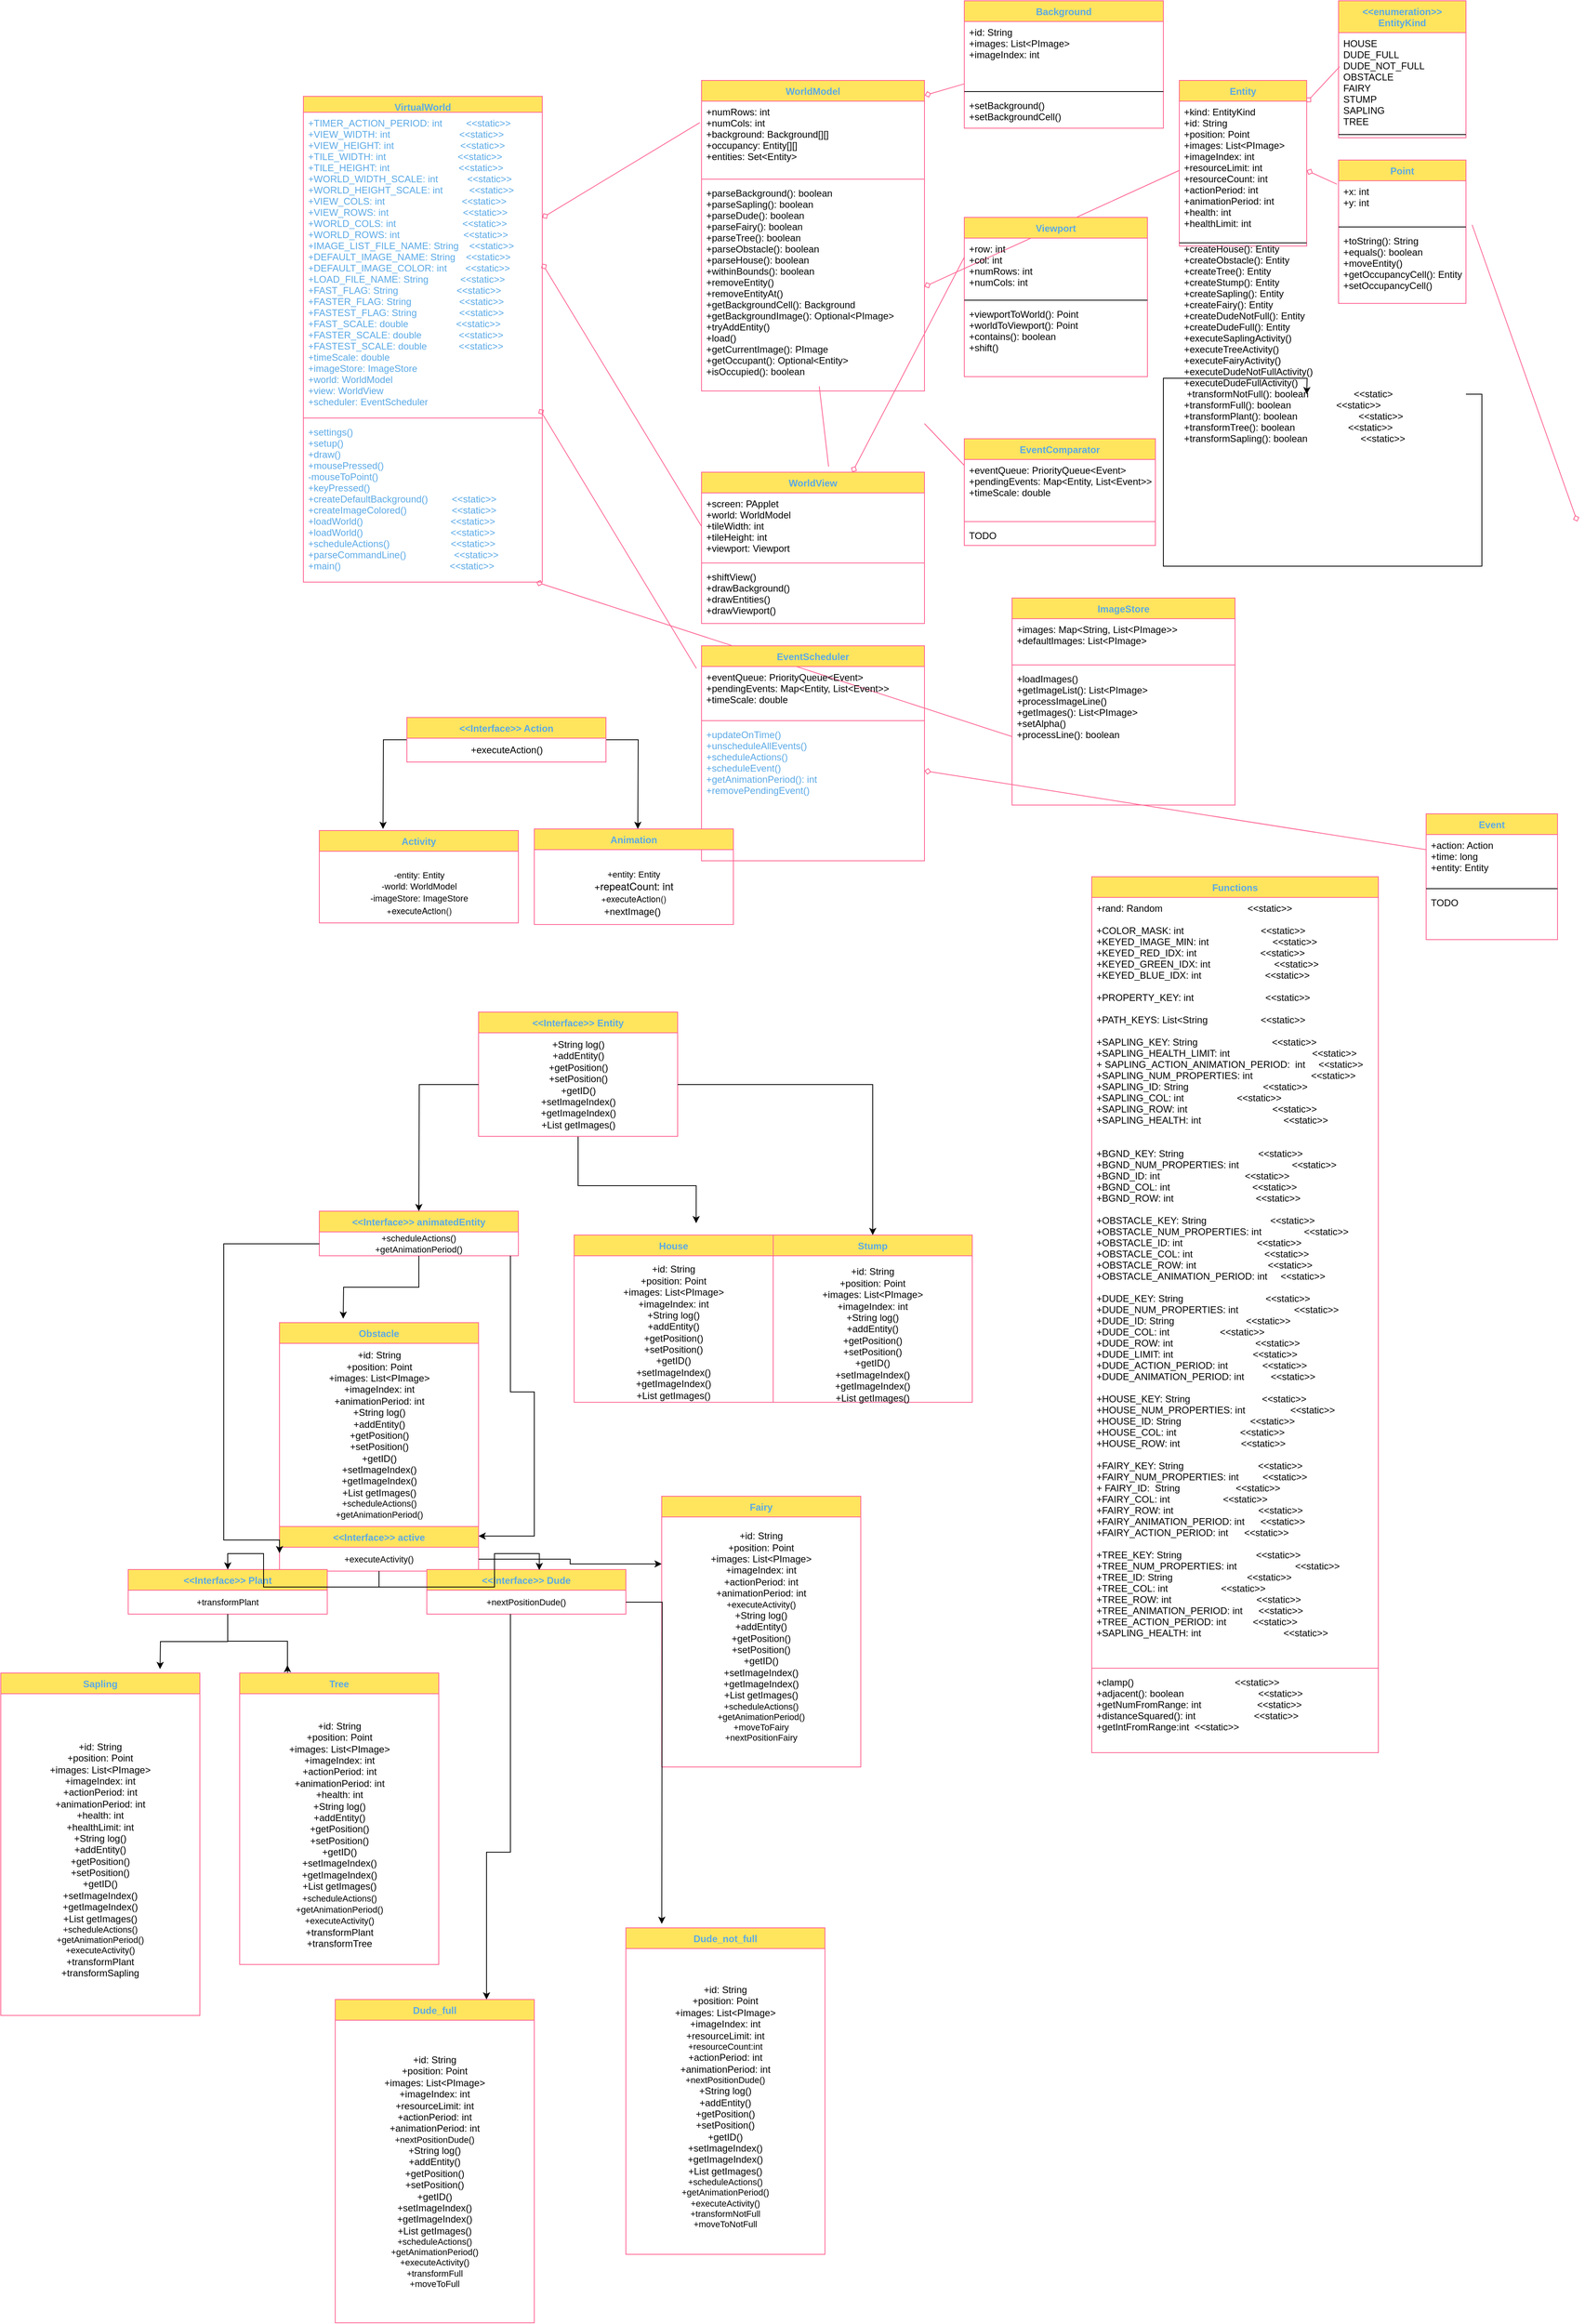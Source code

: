<mxfile version="20.5.3" type="embed"><diagram id="Yo6Zvny2ZRX3JAPKxXua" name="Page 2"><mxGraphModel dx="1819" dy="809" grid="1" gridSize="10" guides="1" tooltips="1" connect="1" arrows="1" fold="1" page="1" pageScale="1" pageWidth="850" pageHeight="1100" math="0" shadow="0"><root><mxCell id="0"/><mxCell id="1" parent="0"/><mxCell id="8I9pphBKhg92I5GMk5e_-31" value="" style="graphMlID=e0;endArrow=none;strokeColor=#FF6392;strokeWidth=1.0;startArrow=diamond;startFill=0;endFill=1;exitX=1;exitY=0.25;exitDx=0;exitDy=0;fontColor=#5AA9E6;entryX=-0.008;entryY=-0.286;entryDx=0;entryDy=0;entryPerimeter=0;" parent="1" source="8I9pphBKhg92I5GMk5e_-50" target="8I9pphBKhg92I5GMk5e_-57" edge="1"><mxGeometry relative="1" as="geometry"/></mxCell><mxCell id="8I9pphBKhg92I5GMk5e_-32" value="" style="graphMlID=e1;endArrow=none;strokeColor=#FF6392;strokeWidth=1.0;startArrow=diamond;startFill=0;endFill=1;exitX=1;exitY=0.5;exitDx=0;exitDy=0;fontColor=#5AA9E6;entryX=0;entryY=0.5;entryDx=0;entryDy=0;" parent="1" source="8I9pphBKhg92I5GMk5e_-51" target="8I9pphBKhg92I5GMk5e_-61" edge="1"><mxGeometry relative="1" as="geometry"/></mxCell><mxCell id="8I9pphBKhg92I5GMk5e_-33" value="" style="graphMlID=e2;endArrow=none;strokeColor=#FF6392;strokeWidth=1.0;startArrow=diamond;startFill=0;endFill=1;fontColor=#5AA9E6;entryX=0;entryY=0.25;entryDx=0;entryDy=0;" parent="1" source="8I9pphBKhg92I5GMk5e_-60" target="8I9pphBKhg92I5GMk5e_-89" edge="1"><mxGeometry relative="1" as="geometry"><mxPoint x="648" y="240" as="sourcePoint"/></mxGeometry></mxCell><mxCell id="8I9pphBKhg92I5GMk5e_-34" value="" style="graphMlID=e3;endArrow=none;strokeColor=#FF6392;strokeWidth=1.0;startArrow=diamond;startFill=0;endFill=1;exitX=0.988;exitY=-0.077;exitDx=0;exitDy=0;exitPerimeter=0;fontColor=#5AA9E6;entryX=-0.023;entryY=0.105;entryDx=0;entryDy=0;entryPerimeter=0;" parent="1" source="8I9pphBKhg92I5GMk5e_-53" target="8I9pphBKhg92I5GMk5e_-64" edge="1"><mxGeometry relative="1" as="geometry"><mxPoint x="840" y="580" as="targetPoint"/></mxGeometry></mxCell><mxCell id="8I9pphBKhg92I5GMk5e_-35" value="" style="graphMlID=e4;endArrow=none;strokeColor=#FF6392;strokeWidth=1.0;startArrow=diamond;startFill=0;endFill=1;exitX=0.975;exitY=1;exitDx=0;exitDy=0;exitPerimeter=0;fontColor=#5AA9E6;entryX=0;entryY=0.5;entryDx=0;entryDy=0;" parent="1" source="8I9pphBKhg92I5GMk5e_-53" target="8I9pphBKhg92I5GMk5e_-71" edge="1"><mxGeometry relative="1" as="geometry"/></mxCell><mxCell id="8I9pphBKhg92I5GMk5e_-36" value="" style="graphMlID=e5;endArrow=none;strokeColor=#FF6392;strokeWidth=1.0;startArrow=diamond;startFill=0;endFill=1;fontColor=#5AA9E6;exitX=1.001;exitY=-0.077;exitDx=0;exitDy=0;exitPerimeter=0;" parent="1" source="8I9pphBKhg92I5GMk5e_-55" target="8I9pphBKhg92I5GMk5e_-82" edge="1"><mxGeometry relative="1" as="geometry"/></mxCell><mxCell id="8I9pphBKhg92I5GMk5e_-37" value="" style="graphMlID=e6;endArrow=none;strokeColor=#FF6392;strokeWidth=1.0;startArrow=diamond;startFill=0;endFill=1;fontColor=#5AA9E6;" parent="1" source="8I9pphBKhg92I5GMk5e_-64" target="8I9pphBKhg92I5GMk5e_-97" edge="1"><mxGeometry relative="1" as="geometry"/></mxCell><mxCell id="8I9pphBKhg92I5GMk5e_-38" value="" style="graphMlID=e7;endArrow=none;strokeColor=#FF6392;strokeWidth=1.0;startArrow=none;startFill=1;endFill=1;fontColor=#5AA9E6;entryX=0;entryY=0.25;entryDx=0;entryDy=0;exitX=1;exitY=0.5;exitDx=0;exitDy=0;" parent="1" target="8I9pphBKhg92I5GMk5e_-72" edge="1"><mxGeometry relative="1" as="geometry"><mxPoint x="800" y="561" as="sourcePoint"/></mxGeometry></mxCell><mxCell id="8I9pphBKhg92I5GMk5e_-39" value="" style="graphMlID=e8;endArrow=none;strokeColor=#FF6392;strokeWidth=1.0;startArrow=diamond;startFill=0;endFill=1;fontColor=#5AA9E6;exitX=1;exitY=0.5;exitDx=0;exitDy=0;entryX=0;entryY=0.5;entryDx=0;entryDy=0;" parent="1" source="8I9pphBKhg92I5GMk5e_-57" target="8I9pphBKhg92I5GMk5e_-86" edge="1"><mxGeometry relative="1" as="geometry"><mxPoint x="710" y="80" as="sourcePoint"/></mxGeometry></mxCell><mxCell id="8I9pphBKhg92I5GMk5e_-40" value="" style="graphMlID=e9;endArrow=none;strokeColor=#FF6392;strokeWidth=1.0;startArrow=diamond;startFill=0;endFill=1;fontColor=#5AA9E6;exitX=1;exitY=0.5;exitDx=0;exitDy=0;entryX=-0.013;entryY=0.08;entryDx=0;entryDy=0;entryPerimeter=0;" parent="1" source="8I9pphBKhg92I5GMk5e_-86" target="8I9pphBKhg92I5GMk5e_-105" edge="1"><mxGeometry relative="1" as="geometry"/></mxCell><mxCell id="8I9pphBKhg92I5GMk5e_-41" value="" style="graphMlID=e10;endArrow=none;strokeColor=#FF6392;strokeWidth=1.0;startArrow=diamond;startFill=0;endFill=1;fontColor=#5AA9E6;exitX=0.998;exitY=0.132;exitDx=0;exitDy=0;exitPerimeter=0;entryX=0.008;entryY=0.345;entryDx=0;entryDy=0;entryPerimeter=0;" parent="1" source="8I9pphBKhg92I5GMk5e_-85" target="8I9pphBKhg92I5GMk5e_-101" edge="1"><mxGeometry relative="1" as="geometry"/></mxCell><mxCell id="8I9pphBKhg92I5GMk5e_-43" value="" style="graphMlID=e12;endArrow=none;strokeColor=#FF6392;strokeWidth=1.0;startArrow=diamond;startFill=0;endFill=1;fontColor=#5AA9E6;exitX=0.999;exitY=0.387;exitDx=0;exitDy=0;exitPerimeter=0;entryX=-0.014;entryY=0.373;entryDx=0;entryDy=0;entryPerimeter=0;" parent="1" edge="1"><mxGeometry relative="1" as="geometry"><mxPoint x="1619.84" y="683.988" as="sourcePoint"/><mxPoint x="1487.76" y="311.364" as="targetPoint"/></mxGeometry></mxCell><mxCell id="8I9pphBKhg92I5GMk5e_-44" value="" style="graphMlID=e13;endArrow=none;strokeColor=#FF6392;strokeWidth=1.0;startArrow=none;startFill=1;endFill=1;fontColor=#5AA9E6;entryX=0.528;entryY=0.978;entryDx=0;entryDy=0;entryPerimeter=0;exitX=0.57;exitY=-0.037;exitDx=0;exitDy=0;exitPerimeter=0;" parent="1" source="8I9pphBKhg92I5GMk5e_-60" target="8I9pphBKhg92I5GMk5e_-57" edge="1"><mxGeometry relative="1" as="geometry"/></mxCell><mxCell id="8I9pphBKhg92I5GMk5e_-50" value="VirtualWorld" style="swimlane;fontStyle=1;align=center;verticalAlign=top;childLayout=stackLayout;horizontal=1;startSize=20;horizontalStack=0;resizeParent=1;resizeParentMax=0;resizeLast=0;collapsible=1;marginBottom=0;hachureGap=4;pointerEvents=0;fillColor=#FFE45E;strokeColor=#FF6392;fontColor=#5AA9E6;" parent="1" vertex="1"><mxGeometry x="20" y="150" width="300" height="610" as="geometry"/></mxCell><mxCell id="8I9pphBKhg92I5GMk5e_-51" value="+TIMER_ACTION_PERIOD: int         &lt;&lt;static&gt;&gt;&#10;+VIEW_WIDTH: int                          &lt;&lt;static&gt;&gt;&#10;+VIEW_HEIGHT: int                         &lt;&lt;static&gt;&gt;&#10;+TILE_WIDTH: int                           &lt;&lt;static&gt;&gt;&#10;+TILE_HEIGHT: int                          &lt;&lt;static&gt;&gt;&#10;+WORLD_WIDTH_SCALE: int           &lt;&lt;static&gt;&gt;&#10;+WORLD_HEIGHT_SCALE: int          &lt;&lt;static&gt;&gt;&#10;+VIEW_COLS: int                             &lt;&lt;static&gt;&gt;&#10;+VIEW_ROWS: int                            &lt;&lt;static&gt;&gt;&#10;+WORLD_COLS: int                         &lt;&lt;static&gt;&gt;&#10;+WORLD_ROWS: int                        &lt;&lt;static&gt;&gt;&#10;+IMAGE_LIST_FILE_NAME: String    &lt;&lt;static&gt;&gt;&#10;+DEFAULT_IMAGE_NAME: String    &lt;&lt;static&gt;&gt;&#10;+DEFAULT_IMAGE_COLOR: int       &lt;&lt;static&gt;&gt;&#10;+LOAD_FILE_NAME: String            &lt;&lt;static&gt;&gt;&#10;+FAST_FLAG: String                      &lt;&lt;static&gt;&gt;&#10;+FASTER_FLAG: String                  &lt;&lt;static&gt;&gt;&#10;+FASTEST_FLAG: String                &lt;&lt;static&gt;&gt;&#10;+FAST_SCALE: double                  &lt;&lt;static&gt;&gt;&#10;+FASTER_SCALE: double              &lt;&lt;static&gt;&gt;&#10;+FASTEST_SCALE: double            &lt;&lt;static&gt;&gt;&#10;+timeScale: double&#10;+imageStore: ImageStore&#10;+world: WorldModel&#10;+view: WorldView&#10;+scheduler: EventScheduler" style="text;strokeColor=none;fillColor=none;align=left;verticalAlign=top;spacingLeft=4;spacingRight=4;overflow=hidden;rotatable=0;points=[[0,0.5],[1,0.5]];portConstraint=eastwest;fontColor=#5AA9E6;" parent="8I9pphBKhg92I5GMk5e_-50" vertex="1"><mxGeometry y="20" width="300" height="380" as="geometry"/></mxCell><mxCell id="8I9pphBKhg92I5GMk5e_-52" value="" style="line;strokeWidth=1;fillColor=none;align=left;verticalAlign=middle;spacingTop=-1;spacingLeft=3;spacingRight=3;rotatable=0;labelPosition=right;points=[];portConstraint=eastwest;strokeColor=#FF6392;fontColor=#5AA9E6;" parent="8I9pphBKhg92I5GMk5e_-50" vertex="1"><mxGeometry y="400" width="300" height="8" as="geometry"/></mxCell><mxCell id="8I9pphBKhg92I5GMk5e_-53" value="+settings()&#10;+setup()&#10;+draw()&#10;+mousePressed()&#10;-mouseToPoint()&#10;+keyPressed()&#10;+createDefaultBackground()         &lt;&lt;static&gt;&gt;&#10;+createImageColored()                 &lt;&lt;static&gt;&gt;&#10;+loadWorld()                                 &lt;&lt;static&gt;&gt;&#10;+loadWorld()                                 &lt;&lt;static&gt;&gt;&#10;+scheduleActions()                       &lt;&lt;static&gt;&gt;&#10;+parseCommandLine()                  &lt;&lt;static&gt;&gt;&#10;+main()                                         &lt;&lt;static&gt;&gt;" style="text;strokeColor=none;fillColor=none;align=left;verticalAlign=top;spacingLeft=4;spacingRight=4;overflow=hidden;rotatable=0;points=[[0,0.5],[1,0.5]];portConstraint=eastwest;fontColor=#5AA9E6;" parent="8I9pphBKhg92I5GMk5e_-50" vertex="1"><mxGeometry y="408" width="300" height="202" as="geometry"/></mxCell><mxCell id="8I9pphBKhg92I5GMk5e_-54" value="WorldModel" style="swimlane;fontStyle=1;align=center;verticalAlign=top;childLayout=stackLayout;horizontal=1;startSize=26;horizontalStack=0;resizeParent=1;resizeParentMax=0;resizeLast=0;collapsible=1;marginBottom=0;hachureGap=4;pointerEvents=0;sketch=0;fontColor=#5AA9E6;strokeColor=#FF6392;fillColor=#FFE45E;" parent="1" vertex="1"><mxGeometry x="520" y="130" width="280" height="390" as="geometry"/></mxCell><mxCell id="8I9pphBKhg92I5GMk5e_-55" value="+numRows: int&#10;+numCols: int&#10;+background: Background[][]&#10;+occupancy: Entity[][]&#10;+entities: Set&lt;Entity&gt;" style="text;strokeColor=none;fillColor=none;align=left;verticalAlign=top;spacingLeft=4;spacingRight=4;overflow=hidden;rotatable=0;points=[[0,0.5],[1,0.5]];portConstraint=eastwest;fontColor=#000000;" parent="8I9pphBKhg92I5GMk5e_-54" vertex="1"><mxGeometry y="26" width="280" height="94" as="geometry"/></mxCell><mxCell id="8I9pphBKhg92I5GMk5e_-56" value="" style="line;strokeWidth=1;fillColor=none;align=left;verticalAlign=middle;spacingTop=-1;spacingLeft=3;spacingRight=3;rotatable=0;labelPosition=right;points=[];portConstraint=eastwest;strokeColor=#FF6392;fontColor=#5AA9E6;" parent="8I9pphBKhg92I5GMk5e_-54" vertex="1"><mxGeometry y="120" width="280" height="8" as="geometry"/></mxCell><mxCell id="8I9pphBKhg92I5GMk5e_-57" value="+parseBackground(): boolean                  &#10;+parseSapling(): boolean                       &#10;+parseDude(): boolean                    &#10;+parseFairy(): boolean                         &#10;+parseTree(): boolean                       &#10;+parseObstacle(): boolean                     &#10;+parseHouse(): boolean  &#10;+withinBounds(): boolean&#10;+removeEntity()                              &#10;+removeEntityAt()  &#10;+getBackgroundCell(): Background&#10;+getBackgroundImage(): Optional&lt;PImage&gt;&#10;+tryAddEntity() &#10;+load() &#10;+getCurrentImage(): PImage&#10;+getOccupant(): Optional&lt;Entity&gt;&#10;+isOccupied(): boolean &#10;  &#10;&#10;&#10; &#10;&#10;&#10;                          &#10;      &#10;" style="text;strokeColor=none;fillColor=none;align=left;verticalAlign=top;spacingLeft=4;spacingRight=4;overflow=hidden;rotatable=0;points=[[0,0.5],[1,0.5]];portConstraint=eastwest;fontColor=#020405;" parent="8I9pphBKhg92I5GMk5e_-54" vertex="1"><mxGeometry y="128" width="280" height="262" as="geometry"/></mxCell><mxCell id="8I9pphBKhg92I5GMk5e_-60" value="WorldView" style="swimlane;fontStyle=1;align=center;verticalAlign=top;childLayout=stackLayout;horizontal=1;startSize=26;horizontalStack=0;resizeParent=1;resizeParentMax=0;resizeLast=0;collapsible=1;marginBottom=0;hachureGap=4;pointerEvents=0;sketch=0;fontColor=#5AA9E6;strokeColor=#FF6392;fillColor=#FFE45E;" parent="1" vertex="1"><mxGeometry x="520" y="622" width="280" height="190" as="geometry"/></mxCell><mxCell id="8I9pphBKhg92I5GMk5e_-61" value="+screen: PApplet&#10;+world: WorldModel&#10;+tileWidth: int&#10;+tileHeight: int&#10;+viewport: Viewport" style="text;strokeColor=none;fillColor=none;align=left;verticalAlign=top;spacingLeft=4;spacingRight=4;overflow=hidden;rotatable=0;points=[[0,0.5],[1,0.5]];portConstraint=eastwest;fontColor=#000000;" parent="8I9pphBKhg92I5GMk5e_-60" vertex="1"><mxGeometry y="26" width="280" height="84" as="geometry"/></mxCell><mxCell id="8I9pphBKhg92I5GMk5e_-62" value="" style="line;strokeWidth=1;fillColor=none;align=left;verticalAlign=middle;spacingTop=-1;spacingLeft=3;spacingRight=3;rotatable=0;labelPosition=right;points=[];portConstraint=eastwest;strokeColor=#FF6392;fontColor=#5AA9E6;" parent="8I9pphBKhg92I5GMk5e_-60" vertex="1"><mxGeometry y="110" width="280" height="8" as="geometry"/></mxCell><mxCell id="8I9pphBKhg92I5GMk5e_-63" value="+shiftView()                                 &#10;+drawBackground()                            &#10;+drawEntities()                              &#10;+drawViewport()            &#10;" style="text;strokeColor=none;fillColor=none;align=left;verticalAlign=top;spacingLeft=4;spacingRight=4;overflow=hidden;rotatable=0;points=[[0,0.5],[1,0.5]];portConstraint=eastwest;fontColor=#000000;" parent="8I9pphBKhg92I5GMk5e_-60" vertex="1"><mxGeometry y="118" width="280" height="72" as="geometry"/></mxCell><mxCell id="8I9pphBKhg92I5GMk5e_-64" value="EventScheduler" style="swimlane;fontStyle=1;align=center;verticalAlign=top;childLayout=stackLayout;horizontal=1;startSize=26;horizontalStack=0;resizeParent=1;resizeParentMax=0;resizeLast=0;collapsible=1;marginBottom=0;hachureGap=4;pointerEvents=0;sketch=0;fontColor=#5AA9E6;strokeColor=#FF6392;fillColor=#FFE45E;" parent="1" vertex="1"><mxGeometry x="520" y="840" width="280" height="270" as="geometry"/></mxCell><mxCell id="8I9pphBKhg92I5GMk5e_-65" value="+eventQueue: PriorityQueue&lt;Event&gt;&#10;+pendingEvents: Map&lt;Entity, List&lt;Event&gt;&gt;&#10;+timeScale: double" style="text;strokeColor=none;fillColor=none;align=left;verticalAlign=top;spacingLeft=4;spacingRight=4;overflow=hidden;rotatable=0;points=[[0,0.5],[1,0.5]];portConstraint=eastwest;fontColor=#000000;" parent="8I9pphBKhg92I5GMk5e_-64" vertex="1"><mxGeometry y="26" width="280" height="64" as="geometry"/></mxCell><mxCell id="8I9pphBKhg92I5GMk5e_-66" value="" style="line;strokeWidth=1;fillColor=none;align=left;verticalAlign=middle;spacingTop=-1;spacingLeft=3;spacingRight=3;rotatable=0;labelPosition=right;points=[];portConstraint=eastwest;strokeColor=#FF6392;fontColor=#5AA9E6;" parent="8I9pphBKhg92I5GMk5e_-64" vertex="1"><mxGeometry y="90" width="280" height="8" as="geometry"/></mxCell><mxCell id="8I9pphBKhg92I5GMk5e_-76" value="+updateOnTime()  &#10;+unscheduleAllEvents() &#10;+scheduleActions()  &#10;+scheduleEvent()&#10;+getAnimationPeriod(): int&#10;+removePendingEvent()&#10;&#10;      &#10;                                                      &#10;" style="text;strokeColor=none;fillColor=none;align=left;verticalAlign=top;spacingLeft=4;spacingRight=4;overflow=hidden;rotatable=0;points=[[0,0.5],[1,0.5]];portConstraint=eastwest;fontColor=#5AA9E6;" parent="8I9pphBKhg92I5GMk5e_-64" vertex="1"><mxGeometry y="98" width="280" height="172" as="geometry"/></mxCell><mxCell id="8I9pphBKhg92I5GMk5e_-68" value="ImageStore" style="swimlane;fontStyle=1;align=center;verticalAlign=top;childLayout=stackLayout;horizontal=1;startSize=26;horizontalStack=0;resizeParent=1;resizeParentMax=0;resizeLast=0;collapsible=1;marginBottom=0;hachureGap=4;pointerEvents=0;sketch=0;fontColor=#5AA9E6;strokeColor=#FF6392;fillColor=#FFE45E;" parent="1" vertex="1"><mxGeometry x="910" y="780" width="280" height="260" as="geometry"/></mxCell><mxCell id="8I9pphBKhg92I5GMk5e_-69" value="+images: Map&lt;String, List&lt;PImage&gt;&gt;&#10;+defaultImages: List&lt;PImage&gt;" style="text;strokeColor=none;fillColor=none;align=left;verticalAlign=top;spacingLeft=4;spacingRight=4;overflow=hidden;rotatable=0;points=[[0,0.5],[1,0.5]];portConstraint=eastwest;fontColor=#000000;" parent="8I9pphBKhg92I5GMk5e_-68" vertex="1"><mxGeometry y="26" width="280" height="54" as="geometry"/></mxCell><mxCell id="8I9pphBKhg92I5GMk5e_-70" value="" style="line;strokeWidth=1;fillColor=none;align=left;verticalAlign=middle;spacingTop=-1;spacingLeft=3;spacingRight=3;rotatable=0;labelPosition=right;points=[];portConstraint=eastwest;strokeColor=#FF6392;fontColor=#5AA9E6;" parent="8I9pphBKhg92I5GMk5e_-68" vertex="1"><mxGeometry y="80" width="280" height="8" as="geometry"/></mxCell><mxCell id="8I9pphBKhg92I5GMk5e_-71" value="+loadImages()  &#10;+getImageList(): List&lt;PImage&gt;&#10;+processImageLine()&#10;+getImages(): List&lt;PImage&gt;                   &#10;+setAlpha()&#10;+processLine(): boolean        &#10;" style="text;strokeColor=none;fillColor=none;align=left;verticalAlign=top;spacingLeft=4;spacingRight=4;overflow=hidden;rotatable=0;points=[[0,0.5],[1,0.5]];portConstraint=eastwest;fontColor=#000000;" parent="8I9pphBKhg92I5GMk5e_-68" vertex="1"><mxGeometry y="88" width="280" height="172" as="geometry"/></mxCell><mxCell id="8I9pphBKhg92I5GMk5e_-72" value="EventComparator" style="swimlane;fontStyle=1;align=center;verticalAlign=top;childLayout=stackLayout;horizontal=1;startSize=26;horizontalStack=0;resizeParent=1;resizeParentMax=0;resizeLast=0;collapsible=1;marginBottom=0;hachureGap=4;pointerEvents=0;sketch=0;fontColor=#5AA9E6;strokeColor=#FF6392;fillColor=#FFE45E;" parent="1" vertex="1"><mxGeometry x="850" y="580" width="240" height="134" as="geometry"/></mxCell><mxCell id="8I9pphBKhg92I5GMk5e_-73" value="+eventQueue: PriorityQueue&lt;Event&gt;&#10;+pendingEvents: Map&lt;Entity, List&lt;Event&gt;&gt;&#10;+timeScale: double" style="text;strokeColor=none;fillColor=none;align=left;verticalAlign=top;spacingLeft=4;spacingRight=4;overflow=hidden;rotatable=0;points=[[0,0.5],[1,0.5]];portConstraint=eastwest;fontColor=#000000;" parent="8I9pphBKhg92I5GMk5e_-72" vertex="1"><mxGeometry y="26" width="240" height="74" as="geometry"/></mxCell><mxCell id="8I9pphBKhg92I5GMk5e_-74" value="" style="line;strokeWidth=1;fillColor=none;align=left;verticalAlign=middle;spacingTop=-1;spacingLeft=3;spacingRight=3;rotatable=0;labelPosition=right;points=[];portConstraint=eastwest;strokeColor=#FF6392;fontColor=#5AA9E6;" parent="8I9pphBKhg92I5GMk5e_-72" vertex="1"><mxGeometry y="100" width="240" height="8" as="geometry"/></mxCell><mxCell id="8I9pphBKhg92I5GMk5e_-75" value="TODO" style="text;strokeColor=none;fillColor=none;align=left;verticalAlign=top;spacingLeft=4;spacingRight=4;overflow=hidden;rotatable=0;points=[[0,0.5],[1,0.5]];portConstraint=eastwest;fontColor=#000000;" parent="8I9pphBKhg92I5GMk5e_-72" vertex="1"><mxGeometry y="108" width="240" height="26" as="geometry"/></mxCell><mxCell id="8I9pphBKhg92I5GMk5e_-77" value="Functions" style="swimlane;fontStyle=1;align=center;verticalAlign=top;childLayout=stackLayout;horizontal=1;startSize=26;horizontalStack=0;resizeParent=1;resizeParentMax=0;resizeLast=0;collapsible=1;marginBottom=0;hachureGap=4;pointerEvents=0;sketch=0;fontColor=#5AA9E6;strokeColor=#FF6392;fillColor=#FFE45E;" parent="1" vertex="1"><mxGeometry x="1010" y="1130" width="360" height="1100" as="geometry"/></mxCell><mxCell id="8I9pphBKhg92I5GMk5e_-78" value="+rand: Random                                &lt;&lt;static&gt;&gt;&#10;&#10;+COLOR_MASK: int                             &lt;&lt;static&gt;&gt;&#10;+KEYED_IMAGE_MIN: int                        &lt;&lt;static&gt;&gt;&#10;+KEYED_RED_IDX: int                        &lt;&lt;static&gt;&gt;&#10;+KEYED_GREEN_IDX: int                        &lt;&lt;static&gt;&gt;&#10;+KEYED_BLUE_IDX: int                        &lt;&lt;static&gt;&gt;&#10;&#10;+PROPERTY_KEY: int                           &lt;&lt;static&gt;&gt;&#10;&#10;+PATH_KEYS: List&lt;String                    &lt;&lt;static&gt;&gt;&#10;&#10;+SAPLING_KEY: String                            &lt;&lt;static&gt;&gt;&#10;+SAPLING_HEALTH_LIMIT: int                               &lt;&lt;static&gt;&gt;&#10;+ SAPLING_ACTION_ANIMATION_PERIOD:  int     &lt;&lt;static&gt;&gt;&#10;+SAPLING_NUM_PROPERTIES: int                      &lt;&lt;static&gt;&gt;&#10;+SAPLING_ID: String                            &lt;&lt;static&gt;&gt;&#10;+SAPLING_COL: int                    &lt;&lt;static&gt;&gt;&#10;+SAPLING_ROW: int                                &lt;&lt;static&gt;&gt;&#10;+SAPLING_HEALTH: int                               &lt;&lt;static&gt;&gt;&#10;&#10;&#10;+BGND_KEY: String                            &lt;&lt;static&gt;&gt;&#10;+BGND_NUM_PROPERTIES: int                    &lt;&lt;static&gt;&gt;&#10;+BGND_ID: int                                &lt;&lt;static&gt;&gt;&#10;+BGND_COL: int                               &lt;&lt;static&gt;&gt;&#10;+BGND_ROW: int                               &lt;&lt;static&gt;&gt;&#10;&#10;+OBSTACLE_KEY: String                        &lt;&lt;static&gt;&gt;&#10;+OBSTACLE_NUM_PROPERTIES: int                &lt;&lt;static&gt;&gt;&#10;+OBSTACLE_ID: int                            &lt;&lt;static&gt;&gt;&#10;+OBSTACLE_COL: int                           &lt;&lt;static&gt;&gt;&#10;+OBSTACLE_ROW: int                           &lt;&lt;static&gt;&gt;&#10;+OBSTACLE_ANIMATION_PERIOD: int     &lt;&lt;static&gt;&gt;&#10;&#10;+DUDE_KEY: String                               &lt;&lt;static&gt;&gt;&#10;+DUDE_NUM_PROPERTIES: int                     &lt;&lt;static&gt;&gt;&#10;+DUDE_ID: String                           &lt;&lt;static&gt;&gt;&#10;+DUDE_COL: int                   &lt;&lt;static&gt;&gt;&#10;+DUDE_ROW: int                               &lt;&lt;static&gt;&gt;&#10;+DUDE_LIMIT: int                              &lt;&lt;static&gt;&gt;&#10;+DUDE_ACTION_PERIOD: int             &lt;&lt;static&gt;&gt;&#10;+DUDE_ANIMATION_PERIOD: int          &lt;&lt;static&gt;&gt;&#10;&#10;+HOUSE_KEY: String                           &lt;&lt;static&gt;&gt;&#10;+HOUSE_NUM_PROPERTIES: int                 &lt;&lt;static&gt;&gt;&#10;+HOUSE_ID: String                          &lt;&lt;static&gt;&gt;&#10;+HOUSE_COL: int                        &lt;&lt;static&gt;&gt;&#10;+HOUSE_ROW: int                       &lt;&lt;static&gt;&gt;&#10;&#10;+FAIRY_KEY: String                            &lt;&lt;static&gt;&gt;&#10;+FAIRY_NUM_PROPERTIES: int         &lt;&lt;static&gt;&gt;&#10;+ FAIRY_ID:  String                     &lt;&lt;static&gt;&gt;&#10;+FAIRY_COL: int                    &lt;&lt;static&gt;&gt;&#10;+FAIRY_ROW: int                                &lt;&lt;static&gt;&gt;&#10;+FAIRY_ANIMATION_PERIOD: int      &lt;&lt;static&gt;&gt;&#10;+FAIRY_ACTION_PERIOD: int      &lt;&lt;static&gt;&gt;&#10;&#10;+TREE_KEY: String                            &lt;&lt;static&gt;&gt;&#10;+TREE_NUM_PROPERTIES: int                      &lt;&lt;static&gt;&gt;&#10;+TREE_ID: String                            &lt;&lt;static&gt;&gt;&#10;+TREE_COL: int                    &lt;&lt;static&gt;&gt;&#10;+TREE_ROW: int                                &lt;&lt;static&gt;&gt;&#10;+TREE_ANIMATION_PERIOD: int      &lt;&lt;static&gt;&gt;&#10;+TREE_ACTION_PERIOD: int          &lt;&lt;static&gt;&gt;&#10;+SAPLING_HEALTH: int                               &lt;&lt;static&gt;&gt;&#10;" style="text;strokeColor=none;fillColor=none;align=left;verticalAlign=top;spacingLeft=4;spacingRight=4;overflow=hidden;rotatable=0;points=[[0,0.5],[1,0.5]];portConstraint=eastwest;fontColor=#000000;" parent="8I9pphBKhg92I5GMk5e_-77" vertex="1"><mxGeometry y="26" width="360" height="964" as="geometry"/></mxCell><mxCell id="8I9pphBKhg92I5GMk5e_-79" value="" style="line;strokeWidth=1;fillColor=none;align=left;verticalAlign=middle;spacingTop=-1;spacingLeft=3;spacingRight=3;rotatable=0;labelPosition=right;points=[];portConstraint=eastwest;strokeColor=#FF6392;fontColor=#5AA9E6;" parent="8I9pphBKhg92I5GMk5e_-77" vertex="1"><mxGeometry y="990" width="360" height="8" as="geometry"/></mxCell><mxCell id="8I9pphBKhg92I5GMk5e_-80" value="+clamp()                                      &lt;&lt;static&gt;&gt;&#10;+adjacent(): boolean                            &lt;&lt;static&gt;&gt;&#10;+getNumFromRange: int                     &lt;&lt;static&gt;&gt;&#10;+distanceSquared(): int                      &lt;&lt;static&gt;&gt;&#10;+getIntFromRange:int                         &lt;&lt;static&gt;&gt;" style="text;strokeColor=none;fillColor=none;align=left;verticalAlign=top;spacingLeft=4;spacingRight=4;overflow=hidden;rotatable=0;points=[[0,0.5],[1,0.5]];portConstraint=eastwest;fontColor=#000000;" parent="8I9pphBKhg92I5GMk5e_-77" vertex="1"><mxGeometry y="998" width="360" height="102" as="geometry"/></mxCell><mxCell id="8I9pphBKhg92I5GMk5e_-81" value="Background" style="swimlane;fontStyle=1;align=center;verticalAlign=top;childLayout=stackLayout;horizontal=1;startSize=26;horizontalStack=0;resizeParent=1;resizeParentMax=0;resizeLast=0;collapsible=1;marginBottom=0;hachureGap=4;pointerEvents=0;sketch=0;fontColor=#5AA9E6;strokeColor=#FF6392;fillColor=#FFE45E;" parent="1" vertex="1"><mxGeometry x="850" y="30" width="250" height="160" as="geometry"/></mxCell><mxCell id="8I9pphBKhg92I5GMk5e_-82" value="+id: String&#10;+images: List&lt;PImage&gt;&#10;+imageIndex: int" style="text;strokeColor=none;fillColor=none;align=left;verticalAlign=top;spacingLeft=4;spacingRight=4;overflow=hidden;rotatable=0;points=[[0,0.5],[1,0.5]];portConstraint=eastwest;" parent="8I9pphBKhg92I5GMk5e_-81" vertex="1"><mxGeometry y="26" width="250" height="84" as="geometry"/></mxCell><mxCell id="8I9pphBKhg92I5GMk5e_-83" value="" style="line;strokeWidth=1;fillColor=none;align=left;verticalAlign=middle;spacingTop=-1;spacingLeft=3;spacingRight=3;rotatable=0;labelPosition=right;points=[];portConstraint=eastwest;" parent="8I9pphBKhg92I5GMk5e_-81" vertex="1"><mxGeometry y="110" width="250" height="8" as="geometry"/></mxCell><mxCell id="8I9pphBKhg92I5GMk5e_-84" value="+setBackground() &#10;+setBackgroundCell()      " style="text;strokeColor=none;fillColor=none;align=left;verticalAlign=top;spacingLeft=4;spacingRight=4;overflow=hidden;rotatable=0;points=[[0,0.5],[1,0.5]];portConstraint=eastwest;" parent="8I9pphBKhg92I5GMk5e_-81" vertex="1"><mxGeometry y="118" width="250" height="42" as="geometry"/></mxCell><mxCell id="8I9pphBKhg92I5GMk5e_-85" value="Entity" style="swimlane;fontStyle=1;align=center;verticalAlign=top;childLayout=stackLayout;horizontal=1;startSize=26;horizontalStack=0;resizeParent=1;resizeParentMax=0;resizeLast=0;collapsible=1;marginBottom=0;hachureGap=4;pointerEvents=0;sketch=0;fontColor=#5AA9E6;strokeColor=#FF6392;fillColor=#FFE45E;" parent="1" vertex="1"><mxGeometry x="1120" y="130" width="160" height="208" as="geometry"/></mxCell><mxCell id="8I9pphBKhg92I5GMk5e_-86" value="+kind: EntityKind&#10;+id: String&#10;+position: Point&#10;+images: List&lt;PImage&gt;&#10;+imageIndex: int&#10;+resourceLimit: int&#10;+resourceCount: int&#10;+actionPeriod: int&#10;+animationPeriod: int&#10;+health: int&#10;+healthLimit: int" style="text;strokeColor=none;fillColor=none;align=left;verticalAlign=top;spacingLeft=4;spacingRight=4;overflow=hidden;rotatable=0;points=[[0,0.5],[1,0.5]];portConstraint=eastwest;" parent="8I9pphBKhg92I5GMk5e_-85" vertex="1"><mxGeometry y="26" width="160" height="174" as="geometry"/></mxCell><mxCell id="8I9pphBKhg92I5GMk5e_-87" value="" style="line;strokeWidth=1;fillColor=none;align=left;verticalAlign=middle;spacingTop=-1;spacingLeft=3;spacingRight=3;rotatable=0;labelPosition=right;points=[];portConstraint=eastwest;" parent="8I9pphBKhg92I5GMk5e_-85" vertex="1"><mxGeometry y="200" width="160" height="8" as="geometry"/></mxCell><mxCell id="8I9pphBKhg92I5GMk5e_-89" value="Viewport" style="swimlane;fontStyle=1;align=center;verticalAlign=top;childLayout=stackLayout;horizontal=1;startSize=26;horizontalStack=0;resizeParent=1;resizeParentMax=0;resizeLast=0;collapsible=1;marginBottom=0;hachureGap=4;pointerEvents=0;sketch=0;fontColor=#5AA9E6;strokeColor=#FF6392;fillColor=#FFE45E;" parent="1" vertex="1"><mxGeometry x="850" y="302.04" width="230" height="200" as="geometry"/></mxCell><mxCell id="8I9pphBKhg92I5GMk5e_-90" value="+row: int&#10;+col: int&#10;+numRows: int&#10;+numCols: int" style="text;strokeColor=none;fillColor=none;align=left;verticalAlign=top;spacingLeft=4;spacingRight=4;overflow=hidden;rotatable=0;points=[[0,0.5],[1,0.5]];portConstraint=eastwest;" parent="8I9pphBKhg92I5GMk5e_-89" vertex="1"><mxGeometry y="26" width="230" height="74" as="geometry"/></mxCell><mxCell id="8I9pphBKhg92I5GMk5e_-91" value="" style="line;strokeWidth=1;fillColor=none;align=left;verticalAlign=middle;spacingTop=-1;spacingLeft=3;spacingRight=3;rotatable=0;labelPosition=right;points=[];portConstraint=eastwest;" parent="8I9pphBKhg92I5GMk5e_-89" vertex="1"><mxGeometry y="100" width="230" height="8" as="geometry"/></mxCell><mxCell id="8I9pphBKhg92I5GMk5e_-92" value="+viewportToWorld(): Point                    &#10;+worldToViewport(): Point  &#10;+contains(): boolean &#10;+shift() " style="text;strokeColor=none;fillColor=none;align=left;verticalAlign=top;spacingLeft=4;spacingRight=4;overflow=hidden;rotatable=0;points=[[0,0.5],[1,0.5]];portConstraint=eastwest;" parent="8I9pphBKhg92I5GMk5e_-89" vertex="1"><mxGeometry y="108" width="230" height="92" as="geometry"/></mxCell><mxCell id="8I9pphBKhg92I5GMk5e_-96" value="Event" style="swimlane;fontStyle=1;align=center;verticalAlign=top;childLayout=stackLayout;horizontal=1;startSize=26;horizontalStack=0;resizeParent=1;resizeParentMax=0;resizeLast=0;collapsible=1;marginBottom=0;hachureGap=4;pointerEvents=0;sketch=0;fontColor=#5AA9E6;strokeColor=#FF6392;fillColor=#FFE45E;" parent="1" vertex="1"><mxGeometry x="1430" y="1051" width="165" height="158" as="geometry"/></mxCell><mxCell id="8I9pphBKhg92I5GMk5e_-97" value="+action: Action&#10;+time: long&#10;+entity: Entity" style="text;strokeColor=none;fillColor=none;align=left;verticalAlign=top;spacingLeft=4;spacingRight=4;overflow=hidden;rotatable=0;points=[[0,0.5],[1,0.5]];portConstraint=eastwest;" parent="8I9pphBKhg92I5GMk5e_-96" vertex="1"><mxGeometry y="26" width="165" height="64" as="geometry"/></mxCell><mxCell id="8I9pphBKhg92I5GMk5e_-98" value="" style="line;strokeWidth=1;fillColor=none;align=left;verticalAlign=middle;spacingTop=-1;spacingLeft=3;spacingRight=3;rotatable=0;labelPosition=right;points=[];portConstraint=eastwest;" parent="8I9pphBKhg92I5GMk5e_-96" vertex="1"><mxGeometry y="90" width="165" height="8" as="geometry"/></mxCell><mxCell id="8I9pphBKhg92I5GMk5e_-99" value="TODO" style="text;strokeColor=none;fillColor=none;align=left;verticalAlign=top;spacingLeft=4;spacingRight=4;overflow=hidden;rotatable=0;points=[[0,0.5],[1,0.5]];portConstraint=eastwest;" parent="8I9pphBKhg92I5GMk5e_-96" vertex="1"><mxGeometry y="98" width="165" height="60" as="geometry"/></mxCell><mxCell id="8I9pphBKhg92I5GMk5e_-100" value="&lt;&lt;enumeration&gt;&gt;&#10;EntityKind" style="swimlane;fontStyle=1;align=center;verticalAlign=top;childLayout=stackLayout;horizontal=1;startSize=40;horizontalStack=0;resizeParent=1;resizeParentMax=0;resizeLast=0;collapsible=1;marginBottom=0;hachureGap=4;pointerEvents=0;sketch=0;fontColor=#5AA9E6;strokeColor=#FF6392;fillColor=#FFE45E;" parent="1" vertex="1"><mxGeometry x="1320" y="30" width="160" height="172" as="geometry"/></mxCell><mxCell id="8I9pphBKhg92I5GMk5e_-101" value="HOUSE&#10;DUDE_FULL&#10;DUDE_NOT_FULL&#10;OBSTACLE&#10;FAIRY&#10;STUMP&#10;SAPLING&#10;TREE" style="text;strokeColor=none;fillColor=none;align=left;verticalAlign=top;spacingLeft=4;spacingRight=4;overflow=hidden;rotatable=0;points=[[0,0.5],[1,0.5]];portConstraint=eastwest;" parent="8I9pphBKhg92I5GMk5e_-100" vertex="1"><mxGeometry y="40" width="160" height="124" as="geometry"/></mxCell><mxCell id="8I9pphBKhg92I5GMk5e_-102" value="" style="line;strokeWidth=1;fillColor=none;align=left;verticalAlign=middle;spacingTop=-1;spacingLeft=3;spacingRight=3;rotatable=0;labelPosition=right;points=[];portConstraint=eastwest;" parent="8I9pphBKhg92I5GMk5e_-100" vertex="1"><mxGeometry y="164" width="160" height="8" as="geometry"/></mxCell><mxCell id="8I9pphBKhg92I5GMk5e_-104" value="Point" style="swimlane;fontStyle=1;align=center;verticalAlign=top;childLayout=stackLayout;horizontal=1;startSize=26;horizontalStack=0;resizeParent=1;resizeParentMax=0;resizeLast=0;collapsible=1;marginBottom=0;hachureGap=4;pointerEvents=0;sketch=0;fontColor=#5AA9E6;strokeColor=#FF6392;fillColor=#FFE45E;" parent="1" vertex="1"><mxGeometry x="1320" y="230" width="160" height="180" as="geometry"/></mxCell><mxCell id="8I9pphBKhg92I5GMk5e_-105" value="+x: int&#10;+y: int" style="text;strokeColor=none;fillColor=none;align=left;verticalAlign=top;spacingLeft=4;spacingRight=4;overflow=hidden;rotatable=0;points=[[0,0.5],[1,0.5]];portConstraint=eastwest;" parent="8I9pphBKhg92I5GMk5e_-104" vertex="1"><mxGeometry y="26" width="160" height="54" as="geometry"/></mxCell><mxCell id="8I9pphBKhg92I5GMk5e_-106" value="" style="line;strokeWidth=1;fillColor=none;align=left;verticalAlign=middle;spacingTop=-1;spacingLeft=3;spacingRight=3;rotatable=0;labelPosition=right;points=[];portConstraint=eastwest;" parent="8I9pphBKhg92I5GMk5e_-104" vertex="1"><mxGeometry y="80" width="160" height="8" as="geometry"/></mxCell><mxCell id="8I9pphBKhg92I5GMk5e_-107" value="+toString(): String&#10;+equals(): boolean&#10;+moveEntity()&#10;+getOccupancyCell(): Entity                  &#10;+setOccupancyCell()                         " style="text;strokeColor=none;fillColor=none;align=left;verticalAlign=top;spacingLeft=4;spacingRight=4;overflow=hidden;rotatable=0;points=[[0,0.5],[1,0.5]];portConstraint=eastwest;" parent="8I9pphBKhg92I5GMk5e_-104" vertex="1"><mxGeometry y="88" width="160" height="92" as="geometry"/></mxCell><mxCell id="2" style="edgeStyle=orthogonalEdgeStyle;rounded=0;orthogonalLoop=1;jettySize=auto;html=1;exitX=1;exitY=0.5;exitDx=0;exitDy=0;" parent="1" source="8I9pphBKhg92I5GMk5e_-88" edge="1"><mxGeometry relative="1" as="geometry"><mxPoint x="1280" y="524" as="targetPoint"/></mxGeometry></mxCell><mxCell id="8I9pphBKhg92I5GMk5e_-88" value="+createHouse(): Entity                  &#10;+createObstacle(): Entity                &#10;+createTree(): Entity                &#10;+createStump(): Entity                    &#10;+createSapling(): Entity                         &#10;+createFairy(): Entity                     &#10;+createDudeNotFull(): Entity                       &#10;+createDudeFull(): Entity&#10;+executeSaplingActivity()                &#10;+executeTreeActivity()             &#10;+executeFairyActivity()                           &#10;+executeDudeNotFullActivity()                    &#10;+executeDudeFullActivity() &#10; +transformNotFull(): boolean                 &lt;&lt;static&gt;    &#10;+transformFull(): boolean                 &lt;&lt;static&gt;&gt;&#10;+transformPlant(): boolean                       &lt;&lt;static&gt;&gt;&#10;+transformTree(): boolean                    &lt;&lt;static&gt;&gt;&#10;+transformSapling(): boolean                    &lt;&lt;static&gt;&gt;    " style="text;strokeColor=none;fillColor=none;align=left;verticalAlign=top;spacingLeft=4;spacingRight=4;overflow=hidden;rotatable=0;points=[[0,0.5],[1,0.5]];portConstraint=eastwest;" parent="1" vertex="1"><mxGeometry x="1120" y="328" width="360" height="392" as="geometry"/></mxCell><mxCell id="12" value="" style="edgeStyle=orthogonalEdgeStyle;rounded=0;orthogonalLoop=1;jettySize=auto;html=1;" parent="1" source="3" edge="1"><mxGeometry relative="1" as="geometry"><mxPoint x="120" y="1070" as="targetPoint"/></mxGeometry></mxCell><mxCell id="13" value="" style="edgeStyle=orthogonalEdgeStyle;rounded=0;orthogonalLoop=1;jettySize=auto;html=1;" parent="1" source="3" edge="1"><mxGeometry relative="1" as="geometry"><mxPoint x="440" y="1070" as="targetPoint"/></mxGeometry></mxCell><mxCell id="3" value="&lt;&lt;Interface&gt;&gt; Action" style="swimlane;fontStyle=1;align=center;verticalAlign=top;childLayout=stackLayout;horizontal=1;startSize=26;horizontalStack=0;resizeParent=1;resizeParentMax=0;resizeLast=0;collapsible=1;marginBottom=0;hachureGap=4;pointerEvents=0;sketch=0;fontColor=#5AA9E6;strokeColor=#FF6392;fillColor=#FFE45E;" parent="1" vertex="1"><mxGeometry x="150" y="930" width="250" height="56" as="geometry"/></mxCell><mxCell id="24" value="+executeAction()&lt;br&gt;" style="text;html=1;align=center;verticalAlign=middle;resizable=0;points=[];autosize=1;strokeColor=none;fillColor=none;" parent="3" vertex="1"><mxGeometry y="26" width="250" height="30" as="geometry"/></mxCell><mxCell id="14" value="Activity" style="swimlane;fontStyle=1;align=center;verticalAlign=top;childLayout=stackLayout;horizontal=1;startSize=26;horizontalStack=0;resizeParent=1;resizeParentMax=0;resizeLast=0;collapsible=1;marginBottom=0;hachureGap=4;pointerEvents=0;sketch=0;fontColor=#5AA9E6;strokeColor=#FF6392;fillColor=#FFE45E;" parent="1" vertex="1"><mxGeometry x="40" y="1072" width="250" height="116" as="geometry"/></mxCell><mxCell id="25" value="&lt;font style=&quot;font-size: 11px;&quot;&gt;&lt;span style=&quot;font-family: &amp;quot;Helvetica Neue&amp;quot;; text-align: start;&quot;&gt;&lt;br&gt;&lt;/span&gt;&lt;span style=&quot;text-align: left;&quot;&gt;-entity: Entity&lt;/span&gt;&lt;br style=&quot;padding: 0px; margin: 0px; text-align: left;&quot;&gt;&lt;span style=&quot;text-align: left;&quot;&gt;-world: WorldModel&lt;/span&gt;&lt;br style=&quot;padding: 0px; margin: 0px; text-align: left;&quot;&gt;&lt;span style=&quot;text-align: left;&quot;&gt;-imageStore: ImageStore&lt;br&gt;&lt;/span&gt;&lt;/font&gt;&lt;span style=&quot;font-family: &amp;quot;Helvetica Neue&amp;quot;; font-size: 11px; text-align: start;&quot;&gt;+executeAction()&lt;/span&gt;&lt;span style=&quot;font-family: &amp;quot;Helvetica Neue&amp;quot;; font-size: 13px; text-align: start;&quot;&gt;&lt;br&gt;&lt;/span&gt;" style="text;html=1;align=center;verticalAlign=middle;resizable=0;points=[];autosize=1;strokeColor=none;fillColor=none;" parent="14" vertex="1"><mxGeometry y="26" width="250" height="90" as="geometry"/></mxCell><mxCell id="15" value="Animation" style="swimlane;fontStyle=1;align=center;verticalAlign=top;childLayout=stackLayout;horizontal=1;startSize=26;horizontalStack=0;resizeParent=1;resizeParentMax=0;resizeLast=0;collapsible=1;marginBottom=0;hachureGap=4;pointerEvents=0;sketch=0;fontColor=#5AA9E6;strokeColor=#FF6392;fillColor=#FFE45E;" parent="1" vertex="1"><mxGeometry x="310" y="1070" width="250" height="120" as="geometry"/></mxCell><mxCell id="21" value="&lt;font style=&quot;font-size: 11px;&quot;&gt;&lt;span style=&quot;font-family: &amp;quot;Helvetica Neue&amp;quot;; text-align: start;&quot;&gt;&lt;br&gt;&lt;/span&gt;&lt;span style=&quot;text-align: left;&quot;&gt;+entity: Entity&lt;/span&gt;&lt;br style=&quot;padding: 0px; margin: 0px; text-align: left;&quot;&gt;&lt;/font&gt;&lt;span style=&quot;font-family: &amp;quot;Helvetica Neue&amp;quot;; font-size: 13px; text-align: start;&quot;&gt;+repeatCount: int&lt;br&gt;&lt;/span&gt;&lt;span style=&quot;font-family: &amp;quot;Helvetica Neue&amp;quot;; font-size: 11px; text-align: start;&quot;&gt;+executeAction()&lt;br&gt;&lt;/span&gt;&lt;span style=&quot;text-align: left;&quot;&gt;+nextImage()&amp;nbsp;&lt;/span&gt;&lt;span style=&quot;font-family: &amp;quot;Helvetica Neue&amp;quot;; font-size: 13px; text-align: start;&quot;&gt;&lt;br&gt;&lt;/span&gt;" style="text;html=1;strokeColor=none;fillColor=none;align=center;verticalAlign=middle;whiteSpace=wrap;rounded=0;" parent="15" vertex="1"><mxGeometry y="26" width="250" height="94" as="geometry"/></mxCell><mxCell id="62" style="edgeStyle=orthogonalEdgeStyle;rounded=0;orthogonalLoop=1;jettySize=auto;html=1;entryX=0.613;entryY=-0.071;entryDx=0;entryDy=0;entryPerimeter=0;fontSize=11;fontColor=#000000;" parent="1" source="42" target="54" edge="1"><mxGeometry relative="1" as="geometry"/></mxCell><mxCell id="42" value="&lt;&lt;Interface&gt;&gt; Entity" style="swimlane;fontStyle=1;align=center;verticalAlign=top;childLayout=stackLayout;horizontal=1;startSize=26;horizontalStack=0;resizeParent=1;resizeParentMax=0;resizeLast=0;collapsible=1;marginBottom=0;hachureGap=4;pointerEvents=0;sketch=0;fontColor=#5AA9E6;strokeColor=#FF6392;fillColor=#FFE45E;" parent="1" vertex="1"><mxGeometry x="240" y="1300" width="250" height="156" as="geometry"/></mxCell><mxCell id="43" value="+String log()&lt;br&gt;+addEntity()&lt;br&gt;+getPosition()&lt;br&gt;+setPosition()&lt;br&gt;+getID()&lt;br&gt;+setImageIndex()&lt;br&gt;+getImageIndex()&lt;br&gt;+List getImages()" style="text;html=1;align=center;verticalAlign=middle;resizable=0;points=[];autosize=1;strokeColor=none;fillColor=none;" parent="42" vertex="1"><mxGeometry y="26" width="250" height="130" as="geometry"/></mxCell><mxCell id="44" value="&lt;&lt;Interface&gt;&gt; animatedEntity" style="swimlane;fontStyle=1;align=center;verticalAlign=top;childLayout=stackLayout;horizontal=1;startSize=26;horizontalStack=0;resizeParent=1;resizeParentMax=0;resizeLast=0;collapsible=1;marginBottom=0;hachureGap=4;pointerEvents=0;sketch=0;fontColor=#5AA9E6;strokeColor=#FF6392;fillColor=#FFE45E;" parent="1" vertex="1"><mxGeometry x="40" y="1550" width="250" height="56" as="geometry"/></mxCell><mxCell id="51" value="+scheduleActions()&lt;br&gt;+getAnimationPeriod()" style="text;html=1;strokeColor=none;fillColor=none;align=center;verticalAlign=middle;whiteSpace=wrap;rounded=0;fontSize=11;fontColor=#000000;" parent="44" vertex="1"><mxGeometry y="26" width="250" height="30" as="geometry"/></mxCell><mxCell id="49" style="edgeStyle=orthogonalEdgeStyle;rounded=0;orthogonalLoop=1;jettySize=auto;html=1;fontSize=11;fontColor=#000000;" parent="1" source="43" edge="1"><mxGeometry relative="1" as="geometry"><mxPoint x="165.0" y="1550" as="targetPoint"/></mxGeometry></mxCell><mxCell id="54" value="House" style="swimlane;fontStyle=1;align=center;verticalAlign=top;childLayout=stackLayout;horizontal=1;startSize=26;horizontalStack=0;resizeParent=1;resizeParentMax=0;resizeLast=0;collapsible=1;marginBottom=0;hachureGap=4;pointerEvents=0;sketch=0;fontColor=#5AA9E6;strokeColor=#FF6392;fillColor=#FFE45E;" parent="1" vertex="1"><mxGeometry x="360" y="1580" width="250" height="210" as="geometry"/></mxCell><mxCell id="56" value="Stump" style="swimlane;fontStyle=1;align=center;verticalAlign=top;childLayout=stackLayout;horizontal=1;startSize=26;horizontalStack=0;resizeParent=1;resizeParentMax=0;resizeLast=0;collapsible=1;marginBottom=0;hachureGap=4;pointerEvents=0;sketch=0;fontColor=#5AA9E6;strokeColor=#FF6392;fillColor=#FFE45E;" parent="1" vertex="1"><mxGeometry x="610" y="1580" width="250" height="210" as="geometry"/></mxCell><mxCell id="66" value="&lt;span style=&quot;font-size: 12px;&quot;&gt;&lt;br&gt;&lt;/span&gt;&lt;span style=&quot;font-size: 12px; text-align: left;&quot;&gt;+id: String&lt;/span&gt;&lt;br style=&quot;padding: 0px; margin: 0px; font-size: 12px; text-align: left;&quot;&gt;&lt;span style=&quot;font-size: 12px; text-align: left;&quot;&gt;+position: Point&lt;/span&gt;&lt;br style=&quot;padding: 0px; margin: 0px; font-size: 12px; text-align: left;&quot;&gt;&lt;span style=&quot;font-size: 12px; text-align: left;&quot;&gt;+images: List&amp;lt;PImage&amp;gt;&lt;/span&gt;&lt;br style=&quot;padding: 0px; margin: 0px; font-size: 12px; text-align: left;&quot;&gt;&lt;span style=&quot;font-size: 12px; text-align: left;&quot;&gt;+imageIndex: int&lt;/span&gt;&lt;span style=&quot;font-size: 12px;&quot;&gt;&lt;br&gt;+String log()&lt;/span&gt;&lt;br style=&quot;font-size: 12px;&quot;&gt;&lt;span style=&quot;font-size: 12px;&quot;&gt;+addEntity()&lt;/span&gt;&lt;br style=&quot;font-size: 12px;&quot;&gt;&lt;span style=&quot;font-size: 12px;&quot;&gt;+getPosition()&lt;/span&gt;&lt;br style=&quot;font-size: 12px;&quot;&gt;&lt;span style=&quot;font-size: 12px;&quot;&gt;+setPosition()&lt;/span&gt;&lt;br style=&quot;font-size: 12px;&quot;&gt;&lt;span style=&quot;font-size: 12px;&quot;&gt;+getID()&lt;/span&gt;&lt;br style=&quot;font-size: 12px;&quot;&gt;&lt;span style=&quot;font-size: 12px;&quot;&gt;+setImageIndex()&lt;/span&gt;&lt;br style=&quot;font-size: 12px;&quot;&gt;&lt;span style=&quot;font-size: 12px;&quot;&gt;+getImageIndex()&lt;/span&gt;&lt;br style=&quot;font-size: 12px;&quot;&gt;&lt;span style=&quot;font-size: 12px;&quot;&gt;+List getImages()&lt;/span&gt;" style="text;html=1;strokeColor=none;fillColor=none;align=center;verticalAlign=middle;whiteSpace=wrap;rounded=0;fontSize=11;fontColor=#000000;" parent="56" vertex="1"><mxGeometry y="26" width="250" height="184" as="geometry"/></mxCell><mxCell id="59" style="edgeStyle=orthogonalEdgeStyle;rounded=0;orthogonalLoop=1;jettySize=auto;html=1;entryX=0.5;entryY=0;entryDx=0;entryDy=0;fontSize=11;fontColor=#000000;" parent="1" source="43" target="56" edge="1"><mxGeometry relative="1" as="geometry"/></mxCell><mxCell id="55" value="&lt;span style=&quot;font-size: 12px;&quot;&gt;&lt;br&gt;&lt;/span&gt;&lt;span style=&quot;font-size: 12px; text-align: left;&quot;&gt;+id: String&lt;/span&gt;&lt;br style=&quot;padding: 0px; margin: 0px; font-size: 12px; text-align: left;&quot;&gt;&lt;span style=&quot;font-size: 12px; text-align: left;&quot;&gt;+position: Point&lt;/span&gt;&lt;br style=&quot;padding: 0px; margin: 0px; font-size: 12px; text-align: left;&quot;&gt;&lt;span style=&quot;font-size: 12px; text-align: left;&quot;&gt;+images: List&amp;lt;PImage&amp;gt;&lt;/span&gt;&lt;br style=&quot;padding: 0px; margin: 0px; font-size: 12px; text-align: left;&quot;&gt;&lt;span style=&quot;font-size: 12px; text-align: left;&quot;&gt;+imageIndex: int&lt;/span&gt;&lt;span style=&quot;font-size: 12px;&quot;&gt;&lt;br&gt;+String log()&lt;/span&gt;&lt;br style=&quot;font-size: 12px;&quot;&gt;&lt;span style=&quot;font-size: 12px;&quot;&gt;+addEntity()&lt;/span&gt;&lt;br style=&quot;font-size: 12px;&quot;&gt;&lt;span style=&quot;font-size: 12px;&quot;&gt;+getPosition()&lt;/span&gt;&lt;br style=&quot;font-size: 12px;&quot;&gt;&lt;span style=&quot;font-size: 12px;&quot;&gt;+setPosition()&lt;/span&gt;&lt;br style=&quot;font-size: 12px;&quot;&gt;&lt;span style=&quot;font-size: 12px;&quot;&gt;+getID()&lt;/span&gt;&lt;br style=&quot;font-size: 12px;&quot;&gt;&lt;span style=&quot;font-size: 12px;&quot;&gt;+setImageIndex()&lt;/span&gt;&lt;br style=&quot;font-size: 12px;&quot;&gt;&lt;span style=&quot;font-size: 12px;&quot;&gt;+getImageIndex()&lt;/span&gt;&lt;br style=&quot;font-size: 12px;&quot;&gt;&lt;span style=&quot;font-size: 12px;&quot;&gt;+List getImages()&lt;/span&gt;" style="text;html=1;strokeColor=none;fillColor=none;align=center;verticalAlign=middle;whiteSpace=wrap;rounded=0;fontSize=11;fontColor=#000000;" parent="1" vertex="1"><mxGeometry x="360" y="1680" width="250" height="30" as="geometry"/></mxCell><mxCell id="68" style="edgeStyle=orthogonalEdgeStyle;rounded=0;orthogonalLoop=1;jettySize=auto;html=1;fontSize=11;fontColor=#000000;" parent="1" source="51" edge="1"><mxGeometry relative="1" as="geometry"><mxPoint x="70.0" y="1685" as="targetPoint"/></mxGeometry></mxCell><mxCell id="69" value="Obstacle" style="swimlane;fontStyle=1;align=center;verticalAlign=top;childLayout=stackLayout;horizontal=1;startSize=26;horizontalStack=0;resizeParent=1;resizeParentMax=0;resizeLast=0;collapsible=1;marginBottom=0;hachureGap=4;pointerEvents=0;sketch=0;fontColor=#5AA9E6;strokeColor=#FF6392;fillColor=#FFE45E;" parent="1" vertex="1"><mxGeometry x="-10" y="1690" width="250" height="312" as="geometry"/></mxCell><mxCell id="71" value="&lt;span style=&quot;font-size: 12px; text-align: left;&quot;&gt;+id: String&lt;/span&gt;&lt;br style=&quot;padding: 0px; margin: 0px; font-size: 12px; text-align: left;&quot;&gt;&lt;span style=&quot;font-size: 12px; text-align: left;&quot;&gt;+position: Point&lt;/span&gt;&lt;br style=&quot;padding: 0px; margin: 0px; font-size: 12px; text-align: left;&quot;&gt;&lt;span style=&quot;font-size: 12px; text-align: left;&quot;&gt;+images: List&amp;lt;PImage&amp;gt;&lt;/span&gt;&lt;br style=&quot;padding: 0px; margin: 0px; font-size: 12px; text-align: left;&quot;&gt;&lt;span style=&quot;font-size: 12px; text-align: left;&quot;&gt;+imageIndex: int&lt;/span&gt;&lt;br style=&quot;padding: 0px; margin: 0px; font-size: 12px; text-align: left;&quot;&gt;&lt;span style=&quot;font-size: 12px; text-align: left;&quot;&gt;+animationPeriod: int&lt;/span&gt;&lt;span style=&quot;font-size: 12px;&quot;&gt;&lt;br&gt;+String log()&lt;/span&gt;&lt;br style=&quot;font-size: 12px;&quot;&gt;&lt;span style=&quot;font-size: 12px;&quot;&gt;+addEntity()&lt;/span&gt;&lt;br style=&quot;font-size: 12px;&quot;&gt;&lt;span style=&quot;font-size: 12px;&quot;&gt;+getPosition()&lt;/span&gt;&lt;br style=&quot;font-size: 12px;&quot;&gt;&lt;span style=&quot;font-size: 12px;&quot;&gt;+setPosition()&lt;/span&gt;&lt;br style=&quot;font-size: 12px;&quot;&gt;&lt;span style=&quot;font-size: 12px;&quot;&gt;+getID()&lt;/span&gt;&lt;br style=&quot;font-size: 12px;&quot;&gt;&lt;span style=&quot;font-size: 12px;&quot;&gt;+setImageIndex()&lt;/span&gt;&lt;br style=&quot;font-size: 12px;&quot;&gt;&lt;span style=&quot;font-size: 12px;&quot;&gt;+getImageIndex()&lt;/span&gt;&lt;br style=&quot;font-size: 12px;&quot;&gt;&lt;span style=&quot;font-size: 12px;&quot;&gt;+List getImages()&lt;br&gt;&lt;/span&gt;&lt;span style=&quot;&quot;&gt;+scheduleActions()&lt;/span&gt;&lt;br style=&quot;&quot;&gt;&lt;span style=&quot;&quot;&gt;+getAnimationPeriod()&lt;/span&gt;&lt;span style=&quot;font-size: 12px;&quot;&gt;&lt;br&gt;&lt;/span&gt;" style="text;html=1;align=center;verticalAlign=middle;resizable=0;points=[];autosize=1;strokeColor=none;fillColor=none;fontSize=11;fontColor=#000000;" parent="69" vertex="1"><mxGeometry y="26" width="250" height="230" as="geometry"/></mxCell><mxCell id="93" value="&lt;&lt;Interface&gt;&gt; active" style="swimlane;fontStyle=1;align=center;verticalAlign=top;childLayout=stackLayout;horizontal=1;startSize=26;horizontalStack=0;resizeParent=1;resizeParentMax=0;resizeLast=0;collapsible=1;marginBottom=0;hachureGap=4;pointerEvents=0;sketch=0;fontColor=#5AA9E6;strokeColor=#FF6392;fillColor=#FFE45E;" vertex="1" parent="69"><mxGeometry y="256" width="250" height="56" as="geometry"/></mxCell><mxCell id="94" value="+executeActivity()" style="text;html=1;strokeColor=none;fillColor=none;align=center;verticalAlign=middle;whiteSpace=wrap;rounded=0;fontSize=11;fontColor=#000000;" vertex="1" parent="93"><mxGeometry y="26" width="250" height="30" as="geometry"/></mxCell><mxCell id="77" style="edgeStyle=orthogonalEdgeStyle;rounded=0;orthogonalLoop=1;jettySize=auto;html=1;" edge="1" parent="1" source="51" target="93"><mxGeometry relative="1" as="geometry"><mxPoint x="210" y="1920" as="targetPoint"/><Array as="points"><mxPoint x="280" y="1777"/><mxPoint x="310" y="1777"/><mxPoint x="310" y="1958"/></Array></mxGeometry></mxCell><mxCell id="79" style="edgeStyle=orthogonalEdgeStyle;rounded=0;orthogonalLoop=1;jettySize=auto;html=1;entryX=0;entryY=0.25;entryDx=0;entryDy=0;" edge="1" parent="1" source="51" target="94"><mxGeometry relative="1" as="geometry"><mxPoint x="60" y="1920" as="targetPoint"/><Array as="points"><mxPoint x="-80" y="1591"/><mxPoint x="-80" y="1963"/></Array></mxGeometry></mxCell><mxCell id="80" value="&lt;&lt;Interface&gt;&gt; Plant" style="swimlane;fontStyle=1;align=center;verticalAlign=top;childLayout=stackLayout;horizontal=1;startSize=26;horizontalStack=0;resizeParent=1;resizeParentMax=0;resizeLast=0;collapsible=1;marginBottom=0;hachureGap=4;pointerEvents=0;sketch=0;fontColor=#5AA9E6;strokeColor=#FF6392;fillColor=#FFE45E;" vertex="1" parent="1"><mxGeometry x="-200" y="2000" width="250" height="56" as="geometry"/></mxCell><mxCell id="81" value="+transformPlant" style="text;html=1;strokeColor=none;fillColor=none;align=center;verticalAlign=middle;whiteSpace=wrap;rounded=0;fontSize=11;fontColor=#000000;" vertex="1" parent="80"><mxGeometry y="26" width="250" height="30" as="geometry"/></mxCell><mxCell id="82" value="&lt;&lt;Interface&gt;&gt; Dude" style="swimlane;fontStyle=1;align=center;verticalAlign=top;childLayout=stackLayout;horizontal=1;startSize=26;horizontalStack=0;resizeParent=1;resizeParentMax=0;resizeLast=0;collapsible=1;marginBottom=0;hachureGap=4;pointerEvents=0;sketch=0;fontColor=#5AA9E6;strokeColor=#FF6392;fillColor=#FFE45E;" vertex="1" parent="1"><mxGeometry x="175" y="2000" width="250" height="56" as="geometry"/></mxCell><mxCell id="83" value="+nextPositionDude()" style="text;html=1;strokeColor=none;fillColor=none;align=center;verticalAlign=middle;whiteSpace=wrap;rounded=0;fontSize=11;fontColor=#000000;" vertex="1" parent="82"><mxGeometry y="26" width="250" height="30" as="geometry"/></mxCell><mxCell id="85" style="edgeStyle=orthogonalEdgeStyle;rounded=0;orthogonalLoop=1;jettySize=auto;html=1;" edge="1" parent="1" source="81"><mxGeometry relative="1" as="geometry"><mxPoint x="-160.0" y="2125" as="targetPoint"/></mxGeometry></mxCell><mxCell id="87" style="edgeStyle=orthogonalEdgeStyle;rounded=0;orthogonalLoop=1;jettySize=auto;html=1;" edge="1" parent="1" source="81"><mxGeometry relative="1" as="geometry"><mxPoint y="2120" as="targetPoint"/><Array as="points"><mxPoint x="-75" y="2090"/><mxPoint y="2090"/><mxPoint y="2130"/></Array></mxGeometry></mxCell><mxCell id="88" value="Sapling" style="swimlane;fontStyle=1;align=center;verticalAlign=top;childLayout=stackLayout;horizontal=1;startSize=26;horizontalStack=0;resizeParent=1;resizeParentMax=0;resizeLast=0;collapsible=1;marginBottom=0;hachureGap=4;pointerEvents=0;sketch=0;fontColor=#5AA9E6;strokeColor=#FF6392;fillColor=#FFE45E;" vertex="1" parent="1"><mxGeometry x="-360" y="2130" width="250" height="430" as="geometry"/></mxCell><mxCell id="89" value="&lt;br style=&quot;padding: 0px; margin: 0px; font-size: 12px; text-align: left;&quot;&gt;&lt;span style=&quot;font-size: 12px; text-align: left;&quot;&gt;+id: String&lt;/span&gt;&lt;br style=&quot;padding: 0px; margin: 0px; font-size: 12px; text-align: left;&quot;&gt;&lt;span style=&quot;font-size: 12px; text-align: left;&quot;&gt;+position: Point&lt;/span&gt;&lt;br style=&quot;padding: 0px; margin: 0px; font-size: 12px; text-align: left;&quot;&gt;&lt;span style=&quot;font-size: 12px; text-align: left;&quot;&gt;+images: List&amp;lt;PImage&amp;gt;&lt;/span&gt;&lt;br style=&quot;padding: 0px; margin: 0px; font-size: 12px; text-align: left;&quot;&gt;&lt;span style=&quot;font-size: 12px; text-align: left;&quot;&gt;+imageIndex: int&lt;/span&gt;&lt;br style=&quot;padding: 0px; margin: 0px; font-size: 12px; text-align: left;&quot;&gt;&lt;span style=&quot;font-size: 12px; text-align: left;&quot;&gt;+actionPeriod: int&lt;/span&gt;&lt;br style=&quot;padding: 0px; margin: 0px; font-size: 12px; text-align: left;&quot;&gt;&lt;span style=&quot;font-size: 12px; text-align: left;&quot;&gt;+animationPeriod: int&lt;/span&gt;&lt;br style=&quot;padding: 0px; margin: 0px; font-size: 12px; text-align: left;&quot;&gt;&lt;span style=&quot;font-size: 12px; text-align: left;&quot;&gt;+health: int&lt;/span&gt;&lt;br style=&quot;padding: 0px; margin: 0px; font-size: 12px; text-align: left;&quot;&gt;&lt;span style=&quot;font-size: 12px; text-align: left;&quot;&gt;+healthLimit: int&lt;/span&gt;&lt;span style=&quot;font-size: 12px;&quot;&gt;&lt;br&gt;+String log()&lt;/span&gt;&lt;br style=&quot;font-size: 12px;&quot;&gt;&lt;span style=&quot;font-size: 12px;&quot;&gt;+addEntity()&lt;/span&gt;&lt;br style=&quot;font-size: 12px;&quot;&gt;&lt;span style=&quot;font-size: 12px;&quot;&gt;+getPosition()&lt;/span&gt;&lt;br style=&quot;font-size: 12px;&quot;&gt;&lt;span style=&quot;font-size: 12px;&quot;&gt;+setPosition()&lt;/span&gt;&lt;br style=&quot;font-size: 12px;&quot;&gt;&lt;span style=&quot;font-size: 12px;&quot;&gt;+getID()&lt;/span&gt;&lt;br style=&quot;font-size: 12px;&quot;&gt;&lt;span style=&quot;font-size: 12px;&quot;&gt;+setImageIndex()&lt;/span&gt;&lt;br style=&quot;font-size: 12px;&quot;&gt;&lt;span style=&quot;font-size: 12px;&quot;&gt;+getImageIndex()&lt;/span&gt;&lt;br style=&quot;font-size: 12px;&quot;&gt;&lt;span style=&quot;font-size: 12px;&quot;&gt;+List getImages()&lt;br&gt;&lt;/span&gt;+scheduleActions()&lt;br&gt;+getAnimationPeriod()&lt;br&gt;+executeActivity()&lt;br&gt;&lt;span style=&quot;font-size: 12px;&quot;&gt;+transformPlant&lt;br&gt;+transformSapling&lt;br&gt;&lt;/span&gt;" style="text;html=1;strokeColor=none;fillColor=none;align=center;verticalAlign=middle;whiteSpace=wrap;rounded=0;fontSize=11;fontColor=#000000;" vertex="1" parent="88"><mxGeometry y="26" width="250" height="404" as="geometry"/></mxCell><mxCell id="90" value="Tree" style="swimlane;fontStyle=1;align=center;verticalAlign=top;childLayout=stackLayout;horizontal=1;startSize=26;horizontalStack=0;resizeParent=1;resizeParentMax=0;resizeLast=0;collapsible=1;marginBottom=0;hachureGap=4;pointerEvents=0;sketch=0;fontColor=#5AA9E6;strokeColor=#FF6392;fillColor=#FFE45E;" vertex="1" parent="1"><mxGeometry x="-60" y="2130" width="250" height="366" as="geometry"/></mxCell><mxCell id="92" value="&lt;br&gt;&lt;br&gt;&lt;span style=&quot;text-align: left;&quot;&gt;+id: String&lt;/span&gt;&lt;br style=&quot;padding: 0px; margin: 0px; text-align: left;&quot;&gt;&lt;span style=&quot;text-align: left;&quot;&gt;+position: Point&lt;/span&gt;&lt;br style=&quot;padding: 0px; margin: 0px; text-align: left;&quot;&gt;&lt;span style=&quot;text-align: left;&quot;&gt;+images: List&amp;lt;PImage&amp;gt;&lt;/span&gt;&lt;br style=&quot;padding: 0px; margin: 0px; text-align: left;&quot;&gt;&lt;span style=&quot;text-align: left;&quot;&gt;+imageIndex: int&lt;/span&gt;&lt;br style=&quot;padding: 0px; margin: 0px; text-align: left;&quot;&gt;&lt;span style=&quot;text-align: left;&quot;&gt;+actionPeriod: int&lt;/span&gt;&lt;br style=&quot;padding: 0px; margin: 0px; text-align: left;&quot;&gt;&lt;span style=&quot;text-align: left;&quot;&gt;+animationPeriod: int&lt;/span&gt;&lt;br style=&quot;padding: 0px; margin: 0px; text-align: left;&quot;&gt;&lt;span style=&quot;text-align: left;&quot;&gt;+health: int&lt;/span&gt;&lt;br&gt;+String log()&lt;br&gt;+addEntity()&lt;br&gt;+getPosition()&lt;br&gt;+setPosition()&lt;br&gt;+getID()&lt;br&gt;+setImageIndex()&lt;br&gt;+getImageIndex()&lt;br&gt;+List getImages()&lt;br&gt;&lt;span style=&quot;font-size: 11px;&quot;&gt;+scheduleActions()&lt;/span&gt;&lt;br style=&quot;font-size: 11px;&quot;&gt;&lt;span style=&quot;font-size: 11px;&quot;&gt;+getAnimationPeriod()&lt;br&gt;&lt;/span&gt;&lt;span style=&quot;font-size: 11px;&quot;&gt;+executeActivity()&lt;br&gt;&lt;/span&gt;&lt;span style=&quot;&quot;&gt;+transformPlant&lt;/span&gt;&lt;br style=&quot;&quot;&gt;&lt;span style=&quot;&quot;&gt;+transformTree&lt;br&gt;&lt;/span&gt;&lt;span style=&quot;font-size: 11px;&quot;&gt;&lt;br&gt;&lt;/span&gt;" style="text;html=1;align=center;verticalAlign=middle;resizable=0;points=[];autosize=1;strokeColor=none;fillColor=none;" vertex="1" parent="90"><mxGeometry y="26" width="250" height="340" as="geometry"/></mxCell><mxCell id="96" style="edgeStyle=orthogonalEdgeStyle;rounded=0;orthogonalLoop=1;jettySize=auto;html=1;entryX=0.565;entryY=0.012;entryDx=0;entryDy=0;entryPerimeter=0;" edge="1" parent="1" source="94" target="82"><mxGeometry relative="1" as="geometry"><mxPoint x="320.067" y="1975" as="targetPoint"/></mxGeometry></mxCell><mxCell id="97" style="edgeStyle=orthogonalEdgeStyle;rounded=0;orthogonalLoop=1;jettySize=auto;html=1;entryX=0.5;entryY=0;entryDx=0;entryDy=0;" edge="1" parent="1" source="94" target="80"><mxGeometry relative="1" as="geometry"/></mxCell><mxCell id="99" style="edgeStyle=orthogonalEdgeStyle;rounded=0;orthogonalLoop=1;jettySize=auto;html=1;entryX=0;entryY=0.25;entryDx=0;entryDy=0;" edge="1" parent="1" source="94" target="100"><mxGeometry relative="1" as="geometry"><mxPoint x="435" y="1971" as="targetPoint"/></mxGeometry></mxCell><mxCell id="100" value="Fairy&#10;" style="swimlane;fontStyle=1;align=center;verticalAlign=top;childLayout=stackLayout;horizontal=1;startSize=26;horizontalStack=0;resizeParent=1;resizeParentMax=0;resizeLast=0;collapsible=1;marginBottom=0;hachureGap=4;pointerEvents=0;sketch=0;fontColor=#5AA9E6;strokeColor=#FF6392;fillColor=#FFE45E;" vertex="1" parent="1"><mxGeometry x="470" y="1908" width="250" height="340" as="geometry"/></mxCell><mxCell id="101" value="&lt;span style=&quot;font-size: 12px; text-align: left;&quot;&gt;+id: String&lt;/span&gt;&lt;br style=&quot;padding: 0px; margin: 0px; font-size: 12px; text-align: left;&quot;&gt;&lt;span style=&quot;font-size: 12px; text-align: left;&quot;&gt;+position: Point&lt;/span&gt;&lt;br style=&quot;padding: 0px; margin: 0px; font-size: 12px; text-align: left;&quot;&gt;&lt;span style=&quot;font-size: 12px; text-align: left;&quot;&gt;+images: List&amp;lt;PImage&amp;gt;&lt;/span&gt;&lt;br style=&quot;padding: 0px; margin: 0px; font-size: 12px; text-align: left;&quot;&gt;&lt;span style=&quot;font-size: 12px; text-align: left;&quot;&gt;+imageIndex: int&lt;/span&gt;&lt;br style=&quot;padding: 0px; margin: 0px; font-size: 12px; text-align: left;&quot;&gt;&lt;span style=&quot;font-size: 12px; text-align: left;&quot;&gt;+actionPeriod: int&lt;/span&gt;&lt;br style=&quot;padding: 0px; margin: 0px; font-size: 12px; text-align: left;&quot;&gt;&lt;span style=&quot;font-size: 12px; text-align: left;&quot;&gt;+animationPeriod: int&lt;/span&gt;&lt;br&gt;+executeActivity()&lt;br&gt;&lt;span style=&quot;font-size: 12px;&quot;&gt;+String log()&lt;/span&gt;&lt;br style=&quot;font-size: 12px;&quot;&gt;&lt;span style=&quot;font-size: 12px;&quot;&gt;+addEntity()&lt;/span&gt;&lt;br style=&quot;font-size: 12px;&quot;&gt;&lt;span style=&quot;font-size: 12px;&quot;&gt;+getPosition()&lt;/span&gt;&lt;br style=&quot;font-size: 12px;&quot;&gt;&lt;span style=&quot;font-size: 12px;&quot;&gt;+setPosition()&lt;/span&gt;&lt;br style=&quot;font-size: 12px;&quot;&gt;&lt;span style=&quot;font-size: 12px;&quot;&gt;+getID()&lt;/span&gt;&lt;br style=&quot;font-size: 12px;&quot;&gt;&lt;span style=&quot;font-size: 12px;&quot;&gt;+setImageIndex()&lt;/span&gt;&lt;br style=&quot;font-size: 12px;&quot;&gt;&lt;span style=&quot;font-size: 12px;&quot;&gt;+getImageIndex()&lt;/span&gt;&lt;br style=&quot;font-size: 12px;&quot;&gt;&lt;span style=&quot;font-size: 12px;&quot;&gt;+List getImages()&lt;br&gt;&lt;/span&gt;&lt;span style=&quot;&quot;&gt;+scheduleActions()&lt;/span&gt;&lt;br style=&quot;&quot;&gt;&lt;span style=&quot;&quot;&gt;+getAnimationPeriod()&lt;br&gt;+moveToFairy&lt;br&gt;+nextPositionFairy&lt;br&gt;&lt;br&gt;&lt;/span&gt;" style="text;html=1;strokeColor=none;fillColor=none;align=center;verticalAlign=middle;whiteSpace=wrap;rounded=0;fontSize=11;fontColor=#000000;" vertex="1" parent="100"><mxGeometry y="26" width="250" height="314" as="geometry"/></mxCell><mxCell id="104" style="edgeStyle=orthogonalEdgeStyle;rounded=0;orthogonalLoop=1;jettySize=auto;html=1;" edge="1" parent="1" source="83"><mxGeometry relative="1" as="geometry"><mxPoint x="279.93" y="2165" as="sourcePoint"/><mxPoint x="249.997" y="2540" as="targetPoint"/><Array as="points"><mxPoint x="280" y="2355"/><mxPoint x="250" y="2355"/></Array></mxGeometry></mxCell><mxCell id="106" style="edgeStyle=orthogonalEdgeStyle;rounded=0;orthogonalLoop=1;jettySize=auto;html=1;" edge="1" parent="1" source="83"><mxGeometry relative="1" as="geometry"><mxPoint x="470.067" y="2445" as="targetPoint"/></mxGeometry></mxCell><mxCell id="108" value="Dude_full" style="swimlane;fontStyle=1;align=center;verticalAlign=top;childLayout=stackLayout;horizontal=1;startSize=26;horizontalStack=0;resizeParent=1;resizeParentMax=0;resizeLast=0;collapsible=1;marginBottom=0;hachureGap=4;pointerEvents=0;sketch=0;fontColor=#5AA9E6;strokeColor=#FF6392;fillColor=#FFE45E;" vertex="1" parent="1"><mxGeometry x="60" y="2540" width="250" height="406" as="geometry"/></mxCell><mxCell id="109" value="&lt;br style=&quot;padding: 0px; margin: 0px; font-size: 12px; text-align: left;&quot;&gt;&lt;span style=&quot;font-size: 12px; text-align: left;&quot;&gt;+id: String&lt;/span&gt;&lt;br style=&quot;padding: 0px; margin: 0px; font-size: 12px; text-align: left;&quot;&gt;&lt;span style=&quot;font-size: 12px; text-align: left;&quot;&gt;+position: Point&lt;/span&gt;&lt;br style=&quot;padding: 0px; margin: 0px; font-size: 12px; text-align: left;&quot;&gt;&lt;span style=&quot;font-size: 12px; text-align: left;&quot;&gt;+images: List&amp;lt;PImage&amp;gt;&lt;/span&gt;&lt;br style=&quot;padding: 0px; margin: 0px; font-size: 12px; text-align: left;&quot;&gt;&lt;span style=&quot;font-size: 12px; text-align: left;&quot;&gt;+imageIndex: int&lt;/span&gt;&lt;br style=&quot;padding: 0px; margin: 0px; font-size: 12px; text-align: left;&quot;&gt;&lt;span style=&quot;font-size: 12px; text-align: left;&quot;&gt;+resourceLimit: int&lt;/span&gt;&lt;br style=&quot;padding: 0px; margin: 0px; font-size: 12px; text-align: left;&quot;&gt;&lt;span style=&quot;font-size: 12px; text-align: left;&quot;&gt;+actionPeriod: int&lt;/span&gt;&lt;br style=&quot;padding: 0px; margin: 0px; font-size: 12px; text-align: left;&quot;&gt;&lt;span style=&quot;font-size: 12px; text-align: left;&quot;&gt;+animationPeriod: int&lt;/span&gt;&lt;br&gt;+nextPositionDude()&lt;br&gt;&lt;span style=&quot;font-size: 12px;&quot;&gt;+String log()&lt;/span&gt;&lt;br style=&quot;font-size: 12px;&quot;&gt;&lt;span style=&quot;font-size: 12px;&quot;&gt;+addEntity()&lt;/span&gt;&lt;br style=&quot;font-size: 12px;&quot;&gt;&lt;span style=&quot;font-size: 12px;&quot;&gt;+getPosition()&lt;/span&gt;&lt;br style=&quot;font-size: 12px;&quot;&gt;&lt;span style=&quot;font-size: 12px;&quot;&gt;+setPosition()&lt;/span&gt;&lt;br style=&quot;font-size: 12px;&quot;&gt;&lt;span style=&quot;font-size: 12px;&quot;&gt;+getID()&lt;/span&gt;&lt;br style=&quot;font-size: 12px;&quot;&gt;&lt;span style=&quot;font-size: 12px;&quot;&gt;+setImageIndex()&lt;/span&gt;&lt;br style=&quot;font-size: 12px;&quot;&gt;&lt;span style=&quot;font-size: 12px;&quot;&gt;+getImageIndex()&lt;/span&gt;&lt;br style=&quot;font-size: 12px;&quot;&gt;&lt;span style=&quot;font-size: 12px;&quot;&gt;+List getImages()&lt;/span&gt;&lt;br style=&quot;font-size: 12px;&quot;&gt;&lt;span style=&quot;&quot;&gt;+scheduleActions()&lt;/span&gt;&lt;br style=&quot;&quot;&gt;&lt;span style=&quot;&quot;&gt;+getAnimationPeriod()&lt;br&gt;&lt;/span&gt;&lt;span style=&quot;&quot;&gt;+executeActivity()&lt;br&gt;+transformFull&lt;br&gt;+moveToFull&lt;br&gt;&lt;br&gt;&lt;/span&gt;" style="text;html=1;strokeColor=none;fillColor=none;align=center;verticalAlign=middle;whiteSpace=wrap;rounded=0;fontSize=11;fontColor=#000000;" vertex="1" parent="108"><mxGeometry y="26" width="250" height="380" as="geometry"/></mxCell><mxCell id="110" value="Dude_not_full&#10;" style="swimlane;fontStyle=1;align=center;verticalAlign=top;childLayout=stackLayout;horizontal=1;startSize=26;horizontalStack=0;resizeParent=1;resizeParentMax=0;resizeLast=0;collapsible=1;marginBottom=0;hachureGap=4;pointerEvents=0;sketch=0;fontColor=#5AA9E6;strokeColor=#FF6392;fillColor=#FFE45E;" vertex="1" parent="1"><mxGeometry x="425" y="2450" width="250" height="410" as="geometry"/></mxCell><mxCell id="111" value="&lt;br&gt;&lt;span style=&quot;font-size: 12px; text-align: left;&quot;&gt;+id: String&lt;/span&gt;&lt;br style=&quot;padding: 0px; margin: 0px; font-size: 12px; text-align: left;&quot;&gt;&lt;span style=&quot;font-size: 12px; text-align: left;&quot;&gt;+position: Point&lt;/span&gt;&lt;br style=&quot;padding: 0px; margin: 0px; font-size: 12px; text-align: left;&quot;&gt;&lt;span style=&quot;font-size: 12px; text-align: left;&quot;&gt;+images: List&amp;lt;PImage&amp;gt;&lt;/span&gt;&lt;br style=&quot;padding: 0px; margin: 0px; font-size: 12px; text-align: left;&quot;&gt;&lt;span style=&quot;font-size: 12px; text-align: left;&quot;&gt;+imageIndex: int&lt;/span&gt;&lt;br style=&quot;padding: 0px; margin: 0px; font-size: 12px; text-align: left;&quot;&gt;&lt;span style=&quot;font-size: 12px; text-align: left;&quot;&gt;+resourceLimit: int&lt;br&gt;&lt;/span&gt;+resourceCount:int&lt;br style=&quot;padding: 0px; margin: 0px; font-size: 12px; text-align: left;&quot;&gt;&lt;span style=&quot;font-size: 12px; text-align: left;&quot;&gt;+actionPeriod: int&lt;/span&gt;&lt;br style=&quot;padding: 0px; margin: 0px; font-size: 12px; text-align: left;&quot;&gt;&lt;span style=&quot;font-size: 12px; text-align: left;&quot;&gt;+animationPeriod: int&lt;/span&gt;&lt;br&gt;+nextPositionDude()&lt;br&gt;&lt;span style=&quot;font-size: 12px;&quot;&gt;+String log()&lt;/span&gt;&lt;br style=&quot;font-size: 12px;&quot;&gt;&lt;span style=&quot;font-size: 12px;&quot;&gt;+addEntity()&lt;/span&gt;&lt;br style=&quot;font-size: 12px;&quot;&gt;&lt;span style=&quot;font-size: 12px;&quot;&gt;+getPosition()&lt;/span&gt;&lt;br style=&quot;font-size: 12px;&quot;&gt;&lt;span style=&quot;font-size: 12px;&quot;&gt;+setPosition()&lt;/span&gt;&lt;br style=&quot;font-size: 12px;&quot;&gt;&lt;span style=&quot;font-size: 12px;&quot;&gt;+getID()&lt;/span&gt;&lt;br style=&quot;font-size: 12px;&quot;&gt;&lt;span style=&quot;font-size: 12px;&quot;&gt;+setImageIndex()&lt;/span&gt;&lt;br style=&quot;font-size: 12px;&quot;&gt;&lt;span style=&quot;font-size: 12px;&quot;&gt;+getImageIndex()&lt;/span&gt;&lt;br style=&quot;font-size: 12px;&quot;&gt;&lt;span style=&quot;font-size: 12px;&quot;&gt;+List getImages()&lt;/span&gt;&lt;br style=&quot;font-size: 12px;&quot;&gt;&lt;span style=&quot;&quot;&gt;+scheduleActions()&lt;/span&gt;&lt;br style=&quot;&quot;&gt;&lt;span style=&quot;&quot;&gt;+getAnimationPeriod()&lt;br&gt;&lt;/span&gt;&lt;span style=&quot;&quot;&gt;+executeActivity()&lt;br&gt;&lt;/span&gt;+transformNotFull&lt;br&gt;+moveToNotFull" style="text;html=1;strokeColor=none;fillColor=none;align=center;verticalAlign=middle;whiteSpace=wrap;rounded=0;fontSize=11;fontColor=#000000;" vertex="1" parent="110"><mxGeometry y="26" width="250" height="384" as="geometry"/></mxCell></root></mxGraphModel></diagram></mxfile>
